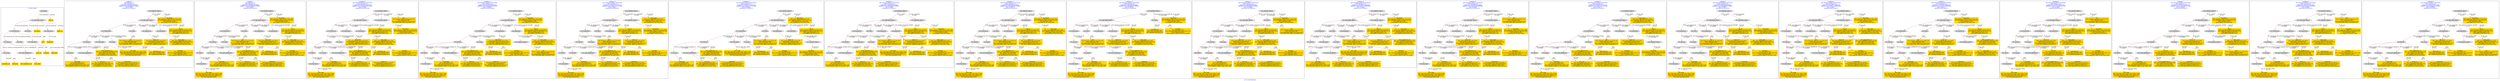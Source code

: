 digraph n0 {
fontcolor="blue"
remincross="true"
label="s12-s-19-artworks.json"
subgraph cluster_0 {
label="1-correct model"
n2[style="filled",color="white",fillcolor="lightgray",label="E12_Production1"];
n3[style="filled",color="white",fillcolor="lightgray",label="E21_Person1"];
n4[style="filled",color="white",fillcolor="lightgray",label="E55_Type1"];
n5[style="filled",color="white",fillcolor="lightgray",label="E52_Time-Span1"];
n6[style="filled",color="white",fillcolor="lightgray",label="E74_Group1"];
n7[style="filled",color="white",fillcolor="lightgray",label="E82_Actor_Appellation1"];
n8[shape="plaintext",style="filled",fillcolor="gold",label="artist_uri"];
n9[style="filled",color="white",fillcolor="lightgray",label="E22_Man-Made_Object1"];
n10[style="filled",color="white",fillcolor="lightgray",label="E35_Title1"];
n11[shape="plaintext",style="filled",fillcolor="gold",label="description"];
n12[style="filled",color="white",fillcolor="lightgray",label="E54_Dimension1"];
n13[shape="plaintext",style="filled",fillcolor="gold",label="object_uri"];
n14[shape="plaintext",style="filled",fillcolor="gold",label="title"];
n15[style="filled",color="white",fillcolor="lightgray",label="E38_Image1"];
n16[shape="plaintext",style="filled",fillcolor="gold",label="img_url"];
n17[shape="plaintext",style="filled",fillcolor="gold",label="date_made"];
n18[shape="plaintext",style="filled",fillcolor="gold",label="dimensions"];
n19[shape="plaintext",style="filled",fillcolor="gold",label="technique"];
n20[shape="plaintext",style="filled",fillcolor="gold",label="nationality_uri"];
n21[shape="plaintext",style="filled",fillcolor="gold",label="nationality"];
n22[shape="plaintext",style="filled",fillcolor="gold",label="artist_appellation_uri"];
n23[shape="plaintext",style="filled",fillcolor="gold",label="artist_name"];
}
subgraph cluster_1 {
label="candidate 0\nlink coherence:1.0\nnode coherence:1.0\nconfidence:0.4004260292006942\nmapping score:0.49458645417800917\ncost:21.9998\n-precision:0.55-recall:0.57"
n25[style="filled",color="white",fillcolor="lightgray",label="E12_Production1"];
n26[style="filled",color="white",fillcolor="lightgray",label="E21_Person1"];
n27[style="filled",color="white",fillcolor="lightgray",label="E52_Time-Span2"];
n28[style="filled",color="white",fillcolor="lightgray",label="E55_Type1"];
n29[style="filled",color="white",fillcolor="lightgray",label="E74_Group1"];
n30[style="filled",color="white",fillcolor="lightgray",label="E82_Actor_Appellation1"];
n31[style="filled",color="white",fillcolor="lightgray",label="E22_Man-Made_Object1"];
n32[style="filled",color="white",fillcolor="lightgray",label="E35_Title1"];
n33[style="filled",color="white",fillcolor="lightgray",label="E54_Dimension1"];
n34[style="filled",color="white",fillcolor="lightgray",label="E8_Acquisition1"];
n35[style="filled",color="white",fillcolor="lightgray",label="E33_Linguistic_Object1"];
n36[shape="plaintext",style="filled",fillcolor="gold",label="title\n[E33_Linguistic_Object,P3_has_note,0.32]\n[E35_Title,label,0.268]\n[E73_Information_Object,P3_has_note,0.23]\n[E22_Man-Made_Object,classLink,0.182]"];
n37[shape="plaintext",style="filled",fillcolor="gold",label="object_uri\n[E54_Dimension,P3_has_note,0.935]\n[E38_Image,classLink,0.035]\n[E33_Linguistic_Object,P3_has_note,0.017]\n[E82_Actor_Appellation,label,0.013]"];
n38[shape="plaintext",style="filled",fillcolor="gold",label="nationality\n[E74_Group,label,0.363]\n[E74_Group,classLink,0.227]\n[E73_Information_Object,P3_has_note,0.216]\n[E33_Linguistic_Object,P3_has_note,0.194]"];
n39[shape="plaintext",style="filled",fillcolor="gold",label="date_made\n[E52_Time-Span,P82_at_some_time_within,0.456]\n[E52_Time-Span,P82a_begin_of_the_begin,0.276]\n[E52_Time-Span,P82b_end_of_the_end,0.212]\n[E52_Time-Span,label,0.056]"];
n40[shape="plaintext",style="filled",fillcolor="gold",label="nationality_uri\n[E55_Type,classLink,0.346]\n[E74_Group,classLink,0.327]\n[E57_Material,classLink,0.327]"];
n41[shape="plaintext",style="filled",fillcolor="gold",label="artist_name\n[E82_Actor_Appellation,label,0.264]\n[E33_Linguistic_Object,P3_has_note,0.254]\n[E30_Right,P3_has_note,0.246]\n[E8_Acquisition,P3_has_note,0.236]"];
n42[shape="plaintext",style="filled",fillcolor="gold",label="description\n[E33_Linguistic_Object,P3_has_note,0.463]\n[E73_Information_Object,P3_has_note,0.42]\n[E35_Title,label,0.068]\n[E30_Right,P3_has_note,0.048]"];
n43[shape="plaintext",style="filled",fillcolor="gold",label="artist_uri\n[E21_Person,classLink,0.529]\n[E82_Actor_Appellation,classLink,0.423]\n[E30_Right,P3_has_note,0.024]\n[E8_Acquisition,P3_has_note,0.024]"];
n44[shape="plaintext",style="filled",fillcolor="gold",label="technique\n[E55_Type,label,0.561]\n[E29_Design_or_Procedure,P3_has_note,0.322]\n[E35_Title,label,0.069]\n[E33_Linguistic_Object,P3_has_note,0.049]"];
n45[shape="plaintext",style="filled",fillcolor="gold",label="dimensions\n[E54_Dimension,P3_has_note,0.919]\n[E33_Linguistic_Object,P3_has_note,0.034]\n[E82_Actor_Appellation,label,0.032]\n[E52_Time-Span,P82b_end_of_the_end,0.015]"];
n46[shape="plaintext",style="filled",fillcolor="gold",label="artist_appellation_uri\n[E82_Actor_Appellation,classLink,0.938]\n[E21_Person,classLink,0.056]\n[E30_Right,P3_has_note,0.003]\n[E8_Acquisition,P3_has_note,0.003]"];
n47[shape="plaintext",style="filled",fillcolor="gold",label="img_url\n[E22_Man-Made_Object,classLink,0.667]\n[E33_Linguistic_Object,P3_has_note,0.115]\n[E40_Legal_Body,label,0.112]\n[E30_Right,P3_has_note,0.107]"];
}
subgraph cluster_2 {
label="candidate 1\nlink coherence:1.0\nnode coherence:1.0\nconfidence:0.4004260292006942\nmapping score:0.49458645417800917\ncost:22.99977\n-precision:0.48-recall:0.52"
n49[style="filled",color="white",fillcolor="lightgray",label="E12_Production1"];
n50[style="filled",color="white",fillcolor="lightgray",label="E21_Person1"];
n51[style="filled",color="white",fillcolor="lightgray",label="E55_Type1"];
n52[style="filled",color="white",fillcolor="lightgray",label="E67_Birth1"];
n53[style="filled",color="white",fillcolor="lightgray",label="E74_Group1"];
n54[style="filled",color="white",fillcolor="lightgray",label="E82_Actor_Appellation1"];
n55[style="filled",color="white",fillcolor="lightgray",label="E22_Man-Made_Object1"];
n56[style="filled",color="white",fillcolor="lightgray",label="E35_Title1"];
n57[style="filled",color="white",fillcolor="lightgray",label="E54_Dimension1"];
n58[style="filled",color="white",fillcolor="lightgray",label="E8_Acquisition1"];
n59[style="filled",color="white",fillcolor="lightgray",label="E33_Linguistic_Object1"];
n60[style="filled",color="white",fillcolor="lightgray",label="E52_Time-Span1"];
n61[shape="plaintext",style="filled",fillcolor="gold",label="title\n[E33_Linguistic_Object,P3_has_note,0.32]\n[E35_Title,label,0.268]\n[E73_Information_Object,P3_has_note,0.23]\n[E22_Man-Made_Object,classLink,0.182]"];
n62[shape="plaintext",style="filled",fillcolor="gold",label="object_uri\n[E54_Dimension,P3_has_note,0.935]\n[E38_Image,classLink,0.035]\n[E33_Linguistic_Object,P3_has_note,0.017]\n[E82_Actor_Appellation,label,0.013]"];
n63[shape="plaintext",style="filled",fillcolor="gold",label="nationality\n[E74_Group,label,0.363]\n[E74_Group,classLink,0.227]\n[E73_Information_Object,P3_has_note,0.216]\n[E33_Linguistic_Object,P3_has_note,0.194]"];
n64[shape="plaintext",style="filled",fillcolor="gold",label="nationality_uri\n[E55_Type,classLink,0.346]\n[E74_Group,classLink,0.327]\n[E57_Material,classLink,0.327]"];
n65[shape="plaintext",style="filled",fillcolor="gold",label="artist_name\n[E82_Actor_Appellation,label,0.264]\n[E33_Linguistic_Object,P3_has_note,0.254]\n[E30_Right,P3_has_note,0.246]\n[E8_Acquisition,P3_has_note,0.236]"];
n66[shape="plaintext",style="filled",fillcolor="gold",label="description\n[E33_Linguistic_Object,P3_has_note,0.463]\n[E73_Information_Object,P3_has_note,0.42]\n[E35_Title,label,0.068]\n[E30_Right,P3_has_note,0.048]"];
n67[shape="plaintext",style="filled",fillcolor="gold",label="artist_uri\n[E21_Person,classLink,0.529]\n[E82_Actor_Appellation,classLink,0.423]\n[E30_Right,P3_has_note,0.024]\n[E8_Acquisition,P3_has_note,0.024]"];
n68[shape="plaintext",style="filled",fillcolor="gold",label="technique\n[E55_Type,label,0.561]\n[E29_Design_or_Procedure,P3_has_note,0.322]\n[E35_Title,label,0.069]\n[E33_Linguistic_Object,P3_has_note,0.049]"];
n69[shape="plaintext",style="filled",fillcolor="gold",label="date_made\n[E52_Time-Span,P82_at_some_time_within,0.456]\n[E52_Time-Span,P82a_begin_of_the_begin,0.276]\n[E52_Time-Span,P82b_end_of_the_end,0.212]\n[E52_Time-Span,label,0.056]"];
n70[shape="plaintext",style="filled",fillcolor="gold",label="dimensions\n[E54_Dimension,P3_has_note,0.919]\n[E33_Linguistic_Object,P3_has_note,0.034]\n[E82_Actor_Appellation,label,0.032]\n[E52_Time-Span,P82b_end_of_the_end,0.015]"];
n71[shape="plaintext",style="filled",fillcolor="gold",label="artist_appellation_uri\n[E82_Actor_Appellation,classLink,0.938]\n[E21_Person,classLink,0.056]\n[E30_Right,P3_has_note,0.003]\n[E8_Acquisition,P3_has_note,0.003]"];
n72[shape="plaintext",style="filled",fillcolor="gold",label="img_url\n[E22_Man-Made_Object,classLink,0.667]\n[E33_Linguistic_Object,P3_has_note,0.115]\n[E40_Legal_Body,label,0.112]\n[E30_Right,P3_has_note,0.107]"];
}
subgraph cluster_3 {
label="candidate 10\nlink coherence:0.9565217391304348\nnode coherence:1.0\nconfidence:0.40193976520903446\nmapping score:0.49509103284745587\ncost:121.9998\n-precision:0.43-recall:0.48"
n74[style="filled",color="white",fillcolor="lightgray",label="E12_Production1"];
n75[style="filled",color="white",fillcolor="lightgray",label="E21_Person1"];
n76[style="filled",color="white",fillcolor="lightgray",label="E55_Type1"];
n77[style="filled",color="white",fillcolor="lightgray",label="E67_Birth1"];
n78[style="filled",color="white",fillcolor="lightgray",label="E74_Group1"];
n79[style="filled",color="white",fillcolor="lightgray",label="E82_Actor_Appellation1"];
n80[style="filled",color="white",fillcolor="lightgray",label="E22_Man-Made_Object1"];
n81[style="filled",color="white",fillcolor="lightgray",label="E54_Dimension1"];
n82[style="filled",color="white",fillcolor="lightgray",label="E8_Acquisition1"];
n83[style="filled",color="white",fillcolor="lightgray",label="E33_Linguistic_Object2"];
n84[style="filled",color="white",fillcolor="lightgray",label="E52_Time-Span1"];
n85[style="filled",color="white",fillcolor="lightgray",label="E33_Linguistic_Object1"];
n86[shape="plaintext",style="filled",fillcolor="gold",label="title\n[E33_Linguistic_Object,P3_has_note,0.32]\n[E35_Title,label,0.268]\n[E73_Information_Object,P3_has_note,0.23]\n[E22_Man-Made_Object,classLink,0.182]"];
n87[shape="plaintext",style="filled",fillcolor="gold",label="dimensions\n[E54_Dimension,P3_has_note,0.919]\n[E33_Linguistic_Object,P3_has_note,0.034]\n[E82_Actor_Appellation,label,0.032]\n[E52_Time-Span,P82b_end_of_the_end,0.015]"];
n88[shape="plaintext",style="filled",fillcolor="gold",label="nationality\n[E74_Group,label,0.363]\n[E74_Group,classLink,0.227]\n[E73_Information_Object,P3_has_note,0.216]\n[E33_Linguistic_Object,P3_has_note,0.194]"];
n89[shape="plaintext",style="filled",fillcolor="gold",label="nationality_uri\n[E55_Type,classLink,0.346]\n[E74_Group,classLink,0.327]\n[E57_Material,classLink,0.327]"];
n90[shape="plaintext",style="filled",fillcolor="gold",label="artist_name\n[E82_Actor_Appellation,label,0.264]\n[E33_Linguistic_Object,P3_has_note,0.254]\n[E30_Right,P3_has_note,0.246]\n[E8_Acquisition,P3_has_note,0.236]"];
n91[shape="plaintext",style="filled",fillcolor="gold",label="description\n[E33_Linguistic_Object,P3_has_note,0.463]\n[E73_Information_Object,P3_has_note,0.42]\n[E35_Title,label,0.068]\n[E30_Right,P3_has_note,0.048]"];
n92[shape="plaintext",style="filled",fillcolor="gold",label="artist_uri\n[E21_Person,classLink,0.529]\n[E82_Actor_Appellation,classLink,0.423]\n[E30_Right,P3_has_note,0.024]\n[E8_Acquisition,P3_has_note,0.024]"];
n93[shape="plaintext",style="filled",fillcolor="gold",label="technique\n[E55_Type,label,0.561]\n[E29_Design_or_Procedure,P3_has_note,0.322]\n[E35_Title,label,0.069]\n[E33_Linguistic_Object,P3_has_note,0.049]"];
n94[shape="plaintext",style="filled",fillcolor="gold",label="date_made\n[E52_Time-Span,P82_at_some_time_within,0.456]\n[E52_Time-Span,P82a_begin_of_the_begin,0.276]\n[E52_Time-Span,P82b_end_of_the_end,0.212]\n[E52_Time-Span,label,0.056]"];
n95[shape="plaintext",style="filled",fillcolor="gold",label="object_uri\n[E54_Dimension,P3_has_note,0.935]\n[E38_Image,classLink,0.035]\n[E33_Linguistic_Object,P3_has_note,0.017]\n[E82_Actor_Appellation,label,0.013]"];
n96[shape="plaintext",style="filled",fillcolor="gold",label="artist_appellation_uri\n[E82_Actor_Appellation,classLink,0.938]\n[E21_Person,classLink,0.056]\n[E30_Right,P3_has_note,0.003]\n[E8_Acquisition,P3_has_note,0.003]"];
n97[shape="plaintext",style="filled",fillcolor="gold",label="img_url\n[E22_Man-Made_Object,classLink,0.667]\n[E33_Linguistic_Object,P3_has_note,0.115]\n[E40_Legal_Body,label,0.112]\n[E30_Right,P3_has_note,0.107]"];
}
subgraph cluster_4 {
label="candidate 11\nlink coherence:0.9565217391304348\nnode coherence:1.0\nconfidence:0.40193976520903446\nmapping score:0.49509103284745587\ncost:122.009802\n-precision:0.43-recall:0.48"
n99[style="filled",color="white",fillcolor="lightgray",label="E12_Production1"];
n100[style="filled",color="white",fillcolor="lightgray",label="E21_Person1"];
n101[style="filled",color="white",fillcolor="lightgray",label="E55_Type1"];
n102[style="filled",color="white",fillcolor="lightgray",label="E67_Birth1"];
n103[style="filled",color="white",fillcolor="lightgray",label="E74_Group1"];
n104[style="filled",color="white",fillcolor="lightgray",label="E82_Actor_Appellation1"];
n105[style="filled",color="white",fillcolor="lightgray",label="E22_Man-Made_Object1"];
n106[style="filled",color="white",fillcolor="lightgray",label="E54_Dimension1"];
n107[style="filled",color="white",fillcolor="lightgray",label="E8_Acquisition1"];
n108[style="filled",color="white",fillcolor="lightgray",label="E33_Linguistic_Object1"];
n109[style="filled",color="white",fillcolor="lightgray",label="E52_Time-Span1"];
n110[style="filled",color="white",fillcolor="lightgray",label="E33_Linguistic_Object2"];
n111[shape="plaintext",style="filled",fillcolor="gold",label="title\n[E33_Linguistic_Object,P3_has_note,0.32]\n[E35_Title,label,0.268]\n[E73_Information_Object,P3_has_note,0.23]\n[E22_Man-Made_Object,classLink,0.182]"];
n112[shape="plaintext",style="filled",fillcolor="gold",label="dimensions\n[E54_Dimension,P3_has_note,0.919]\n[E33_Linguistic_Object,P3_has_note,0.034]\n[E82_Actor_Appellation,label,0.032]\n[E52_Time-Span,P82b_end_of_the_end,0.015]"];
n113[shape="plaintext",style="filled",fillcolor="gold",label="nationality\n[E74_Group,label,0.363]\n[E74_Group,classLink,0.227]\n[E73_Information_Object,P3_has_note,0.216]\n[E33_Linguistic_Object,P3_has_note,0.194]"];
n114[shape="plaintext",style="filled",fillcolor="gold",label="nationality_uri\n[E55_Type,classLink,0.346]\n[E74_Group,classLink,0.327]\n[E57_Material,classLink,0.327]"];
n115[shape="plaintext",style="filled",fillcolor="gold",label="artist_name\n[E82_Actor_Appellation,label,0.264]\n[E33_Linguistic_Object,P3_has_note,0.254]\n[E30_Right,P3_has_note,0.246]\n[E8_Acquisition,P3_has_note,0.236]"];
n116[shape="plaintext",style="filled",fillcolor="gold",label="description\n[E33_Linguistic_Object,P3_has_note,0.463]\n[E73_Information_Object,P3_has_note,0.42]\n[E35_Title,label,0.068]\n[E30_Right,P3_has_note,0.048]"];
n117[shape="plaintext",style="filled",fillcolor="gold",label="artist_uri\n[E21_Person,classLink,0.529]\n[E82_Actor_Appellation,classLink,0.423]\n[E30_Right,P3_has_note,0.024]\n[E8_Acquisition,P3_has_note,0.024]"];
n118[shape="plaintext",style="filled",fillcolor="gold",label="technique\n[E55_Type,label,0.561]\n[E29_Design_or_Procedure,P3_has_note,0.322]\n[E35_Title,label,0.069]\n[E33_Linguistic_Object,P3_has_note,0.049]"];
n119[shape="plaintext",style="filled",fillcolor="gold",label="date_made\n[E52_Time-Span,P82_at_some_time_within,0.456]\n[E52_Time-Span,P82a_begin_of_the_begin,0.276]\n[E52_Time-Span,P82b_end_of_the_end,0.212]\n[E52_Time-Span,label,0.056]"];
n120[shape="plaintext",style="filled",fillcolor="gold",label="object_uri\n[E54_Dimension,P3_has_note,0.935]\n[E38_Image,classLink,0.035]\n[E33_Linguistic_Object,P3_has_note,0.017]\n[E82_Actor_Appellation,label,0.013]"];
n121[shape="plaintext",style="filled",fillcolor="gold",label="artist_appellation_uri\n[E82_Actor_Appellation,classLink,0.938]\n[E21_Person,classLink,0.056]\n[E30_Right,P3_has_note,0.003]\n[E8_Acquisition,P3_has_note,0.003]"];
n122[shape="plaintext",style="filled",fillcolor="gold",label="img_url\n[E22_Man-Made_Object,classLink,0.667]\n[E33_Linguistic_Object,P3_has_note,0.115]\n[E40_Legal_Body,label,0.112]\n[E30_Right,P3_has_note,0.107]"];
}
subgraph cluster_5 {
label="candidate 12\nlink coherence:0.9565217391304348\nnode coherence:1.0\nconfidence:0.40188031941023244\nmapping score:0.4950712175811886\ncost:121.99977\n-precision:0.48-recall:0.52"
n124[style="filled",color="white",fillcolor="lightgray",label="E12_Production1"];
n125[style="filled",color="white",fillcolor="lightgray",label="E21_Person1"];
n126[style="filled",color="white",fillcolor="lightgray",label="E55_Type1"];
n127[style="filled",color="white",fillcolor="lightgray",label="E67_Birth1"];
n128[style="filled",color="white",fillcolor="lightgray",label="E74_Group1"];
n129[style="filled",color="white",fillcolor="lightgray",label="E82_Actor_Appellation1"];
n130[style="filled",color="white",fillcolor="lightgray",label="E22_Man-Made_Object1"];
n131[style="filled",color="white",fillcolor="lightgray",label="E35_Title1"];
n132[style="filled",color="white",fillcolor="lightgray",label="E54_Dimension1"];
n133[style="filled",color="white",fillcolor="lightgray",label="E33_Linguistic_Object2"];
n134[style="filled",color="white",fillcolor="lightgray",label="E52_Time-Span1"];
n135[style="filled",color="white",fillcolor="lightgray",label="E33_Linguistic_Object1"];
n136[shape="plaintext",style="filled",fillcolor="gold",label="artist_name\n[E82_Actor_Appellation,label,0.264]\n[E33_Linguistic_Object,P3_has_note,0.254]\n[E30_Right,P3_has_note,0.246]\n[E8_Acquisition,P3_has_note,0.236]"];
n137[shape="plaintext",style="filled",fillcolor="gold",label="title\n[E33_Linguistic_Object,P3_has_note,0.32]\n[E35_Title,label,0.268]\n[E73_Information_Object,P3_has_note,0.23]\n[E22_Man-Made_Object,classLink,0.182]"];
n138[shape="plaintext",style="filled",fillcolor="gold",label="object_uri\n[E54_Dimension,P3_has_note,0.935]\n[E38_Image,classLink,0.035]\n[E33_Linguistic_Object,P3_has_note,0.017]\n[E82_Actor_Appellation,label,0.013]"];
n139[shape="plaintext",style="filled",fillcolor="gold",label="nationality\n[E74_Group,label,0.363]\n[E74_Group,classLink,0.227]\n[E73_Information_Object,P3_has_note,0.216]\n[E33_Linguistic_Object,P3_has_note,0.194]"];
n140[shape="plaintext",style="filled",fillcolor="gold",label="nationality_uri\n[E55_Type,classLink,0.346]\n[E74_Group,classLink,0.327]\n[E57_Material,classLink,0.327]"];
n141[shape="plaintext",style="filled",fillcolor="gold",label="description\n[E33_Linguistic_Object,P3_has_note,0.463]\n[E73_Information_Object,P3_has_note,0.42]\n[E35_Title,label,0.068]\n[E30_Right,P3_has_note,0.048]"];
n142[shape="plaintext",style="filled",fillcolor="gold",label="artist_uri\n[E21_Person,classLink,0.529]\n[E82_Actor_Appellation,classLink,0.423]\n[E30_Right,P3_has_note,0.024]\n[E8_Acquisition,P3_has_note,0.024]"];
n143[shape="plaintext",style="filled",fillcolor="gold",label="technique\n[E55_Type,label,0.561]\n[E29_Design_or_Procedure,P3_has_note,0.322]\n[E35_Title,label,0.069]\n[E33_Linguistic_Object,P3_has_note,0.049]"];
n144[shape="plaintext",style="filled",fillcolor="gold",label="date_made\n[E52_Time-Span,P82_at_some_time_within,0.456]\n[E52_Time-Span,P82a_begin_of_the_begin,0.276]\n[E52_Time-Span,P82b_end_of_the_end,0.212]\n[E52_Time-Span,label,0.056]"];
n145[shape="plaintext",style="filled",fillcolor="gold",label="dimensions\n[E54_Dimension,P3_has_note,0.919]\n[E33_Linguistic_Object,P3_has_note,0.034]\n[E82_Actor_Appellation,label,0.032]\n[E52_Time-Span,P82b_end_of_the_end,0.015]"];
n146[shape="plaintext",style="filled",fillcolor="gold",label="artist_appellation_uri\n[E82_Actor_Appellation,classLink,0.938]\n[E21_Person,classLink,0.056]\n[E30_Right,P3_has_note,0.003]\n[E8_Acquisition,P3_has_note,0.003]"];
n147[shape="plaintext",style="filled",fillcolor="gold",label="img_url\n[E22_Man-Made_Object,classLink,0.667]\n[E33_Linguistic_Object,P3_has_note,0.115]\n[E40_Legal_Body,label,0.112]\n[E30_Right,P3_has_note,0.107]"];
}
subgraph cluster_6 {
label="candidate 13\nlink coherence:0.9565217391304348\nnode coherence:1.0\nconfidence:0.40188031941023244\nmapping score:0.4950712175811886\ncost:122.009802\n-precision:0.52-recall:0.57"
n149[style="filled",color="white",fillcolor="lightgray",label="E12_Production1"];
n150[style="filled",color="white",fillcolor="lightgray",label="E21_Person1"];
n151[style="filled",color="white",fillcolor="lightgray",label="E52_Time-Span2"];
n152[style="filled",color="white",fillcolor="lightgray",label="E55_Type1"];
n153[style="filled",color="white",fillcolor="lightgray",label="E74_Group1"];
n154[style="filled",color="white",fillcolor="lightgray",label="E82_Actor_Appellation1"];
n155[style="filled",color="white",fillcolor="lightgray",label="E22_Man-Made_Object1"];
n156[style="filled",color="white",fillcolor="lightgray",label="E35_Title1"];
n157[style="filled",color="white",fillcolor="lightgray",label="E54_Dimension1"];
n158[style="filled",color="white",fillcolor="lightgray",label="E8_Acquisition1"];
n159[style="filled",color="white",fillcolor="lightgray",label="E33_Linguistic_Object2"];
n160[style="filled",color="white",fillcolor="lightgray",label="E33_Linguistic_Object1"];
n161[shape="plaintext",style="filled",fillcolor="gold",label="artist_name\n[E82_Actor_Appellation,label,0.264]\n[E33_Linguistic_Object,P3_has_note,0.254]\n[E30_Right,P3_has_note,0.246]\n[E8_Acquisition,P3_has_note,0.236]"];
n162[shape="plaintext",style="filled",fillcolor="gold",label="title\n[E33_Linguistic_Object,P3_has_note,0.32]\n[E35_Title,label,0.268]\n[E73_Information_Object,P3_has_note,0.23]\n[E22_Man-Made_Object,classLink,0.182]"];
n163[shape="plaintext",style="filled",fillcolor="gold",label="object_uri\n[E54_Dimension,P3_has_note,0.935]\n[E38_Image,classLink,0.035]\n[E33_Linguistic_Object,P3_has_note,0.017]\n[E82_Actor_Appellation,label,0.013]"];
n164[shape="plaintext",style="filled",fillcolor="gold",label="nationality\n[E74_Group,label,0.363]\n[E74_Group,classLink,0.227]\n[E73_Information_Object,P3_has_note,0.216]\n[E33_Linguistic_Object,P3_has_note,0.194]"];
n165[shape="plaintext",style="filled",fillcolor="gold",label="date_made\n[E52_Time-Span,P82_at_some_time_within,0.456]\n[E52_Time-Span,P82a_begin_of_the_begin,0.276]\n[E52_Time-Span,P82b_end_of_the_end,0.212]\n[E52_Time-Span,label,0.056]"];
n166[shape="plaintext",style="filled",fillcolor="gold",label="nationality_uri\n[E55_Type,classLink,0.346]\n[E74_Group,classLink,0.327]\n[E57_Material,classLink,0.327]"];
n167[shape="plaintext",style="filled",fillcolor="gold",label="description\n[E33_Linguistic_Object,P3_has_note,0.463]\n[E73_Information_Object,P3_has_note,0.42]\n[E35_Title,label,0.068]\n[E30_Right,P3_has_note,0.048]"];
n168[shape="plaintext",style="filled",fillcolor="gold",label="artist_uri\n[E21_Person,classLink,0.529]\n[E82_Actor_Appellation,classLink,0.423]\n[E30_Right,P3_has_note,0.024]\n[E8_Acquisition,P3_has_note,0.024]"];
n169[shape="plaintext",style="filled",fillcolor="gold",label="technique\n[E55_Type,label,0.561]\n[E29_Design_or_Procedure,P3_has_note,0.322]\n[E35_Title,label,0.069]\n[E33_Linguistic_Object,P3_has_note,0.049]"];
n170[shape="plaintext",style="filled",fillcolor="gold",label="dimensions\n[E54_Dimension,P3_has_note,0.919]\n[E33_Linguistic_Object,P3_has_note,0.034]\n[E82_Actor_Appellation,label,0.032]\n[E52_Time-Span,P82b_end_of_the_end,0.015]"];
n171[shape="plaintext",style="filled",fillcolor="gold",label="artist_appellation_uri\n[E82_Actor_Appellation,classLink,0.938]\n[E21_Person,classLink,0.056]\n[E30_Right,P3_has_note,0.003]\n[E8_Acquisition,P3_has_note,0.003]"];
n172[shape="plaintext",style="filled",fillcolor="gold",label="img_url\n[E22_Man-Made_Object,classLink,0.667]\n[E33_Linguistic_Object,P3_has_note,0.115]\n[E40_Legal_Body,label,0.112]\n[E30_Right,P3_has_note,0.107]"];
}
subgraph cluster_7 {
label="candidate 14\nlink coherence:0.9565217391304348\nnode coherence:1.0\nconfidence:0.4004260292006942\nmapping score:0.49458645417800917\ncost:121.9998\n-precision:0.52-recall:0.57"
n174[style="filled",color="white",fillcolor="lightgray",label="E12_Production1"];
n175[style="filled",color="white",fillcolor="lightgray",label="E21_Person1"];
n176[style="filled",color="white",fillcolor="lightgray",label="E52_Time-Span2"];
n177[style="filled",color="white",fillcolor="lightgray",label="E55_Type1"];
n178[style="filled",color="white",fillcolor="lightgray",label="E74_Group1"];
n179[style="filled",color="white",fillcolor="lightgray",label="E82_Actor_Appellation1"];
n180[style="filled",color="white",fillcolor="lightgray",label="E22_Man-Made_Object1"];
n181[style="filled",color="white",fillcolor="lightgray",label="E35_Title1"];
n182[style="filled",color="white",fillcolor="lightgray",label="E54_Dimension1"];
n183[style="filled",color="white",fillcolor="lightgray",label="E8_Acquisition1"];
n184[style="filled",color="white",fillcolor="lightgray",label="E33_Linguistic_Object2"];
n185[style="filled",color="white",fillcolor="lightgray",label="E33_Linguistic_Object1"];
n186[shape="plaintext",style="filled",fillcolor="gold",label="title\n[E33_Linguistic_Object,P3_has_note,0.32]\n[E35_Title,label,0.268]\n[E73_Information_Object,P3_has_note,0.23]\n[E22_Man-Made_Object,classLink,0.182]"];
n187[shape="plaintext",style="filled",fillcolor="gold",label="object_uri\n[E54_Dimension,P3_has_note,0.935]\n[E38_Image,classLink,0.035]\n[E33_Linguistic_Object,P3_has_note,0.017]\n[E82_Actor_Appellation,label,0.013]"];
n188[shape="plaintext",style="filled",fillcolor="gold",label="nationality\n[E74_Group,label,0.363]\n[E74_Group,classLink,0.227]\n[E73_Information_Object,P3_has_note,0.216]\n[E33_Linguistic_Object,P3_has_note,0.194]"];
n189[shape="plaintext",style="filled",fillcolor="gold",label="date_made\n[E52_Time-Span,P82_at_some_time_within,0.456]\n[E52_Time-Span,P82a_begin_of_the_begin,0.276]\n[E52_Time-Span,P82b_end_of_the_end,0.212]\n[E52_Time-Span,label,0.056]"];
n190[shape="plaintext",style="filled",fillcolor="gold",label="nationality_uri\n[E55_Type,classLink,0.346]\n[E74_Group,classLink,0.327]\n[E57_Material,classLink,0.327]"];
n191[shape="plaintext",style="filled",fillcolor="gold",label="artist_name\n[E82_Actor_Appellation,label,0.264]\n[E33_Linguistic_Object,P3_has_note,0.254]\n[E30_Right,P3_has_note,0.246]\n[E8_Acquisition,P3_has_note,0.236]"];
n192[shape="plaintext",style="filled",fillcolor="gold",label="description\n[E33_Linguistic_Object,P3_has_note,0.463]\n[E73_Information_Object,P3_has_note,0.42]\n[E35_Title,label,0.068]\n[E30_Right,P3_has_note,0.048]"];
n193[shape="plaintext",style="filled",fillcolor="gold",label="artist_uri\n[E21_Person,classLink,0.529]\n[E82_Actor_Appellation,classLink,0.423]\n[E30_Right,P3_has_note,0.024]\n[E8_Acquisition,P3_has_note,0.024]"];
n194[shape="plaintext",style="filled",fillcolor="gold",label="technique\n[E55_Type,label,0.561]\n[E29_Design_or_Procedure,P3_has_note,0.322]\n[E35_Title,label,0.069]\n[E33_Linguistic_Object,P3_has_note,0.049]"];
n195[shape="plaintext",style="filled",fillcolor="gold",label="dimensions\n[E54_Dimension,P3_has_note,0.919]\n[E33_Linguistic_Object,P3_has_note,0.034]\n[E82_Actor_Appellation,label,0.032]\n[E52_Time-Span,P82b_end_of_the_end,0.015]"];
n196[shape="plaintext",style="filled",fillcolor="gold",label="artist_appellation_uri\n[E82_Actor_Appellation,classLink,0.938]\n[E21_Person,classLink,0.056]\n[E30_Right,P3_has_note,0.003]\n[E8_Acquisition,P3_has_note,0.003]"];
n197[shape="plaintext",style="filled",fillcolor="gold",label="img_url\n[E22_Man-Made_Object,classLink,0.667]\n[E33_Linguistic_Object,P3_has_note,0.115]\n[E40_Legal_Body,label,0.112]\n[E30_Right,P3_has_note,0.107]"];
}
subgraph cluster_8 {
label="candidate 15\nlink coherence:0.9565217391304348\nnode coherence:1.0\nconfidence:0.4004260292006942\nmapping score:0.49458645417800917\ncost:122.009772\n-precision:0.48-recall:0.52"
n199[style="filled",color="white",fillcolor="lightgray",label="E12_Production1"];
n200[style="filled",color="white",fillcolor="lightgray",label="E21_Person1"];
n201[style="filled",color="white",fillcolor="lightgray",label="E55_Type1"];
n202[style="filled",color="white",fillcolor="lightgray",label="E67_Birth1"];
n203[style="filled",color="white",fillcolor="lightgray",label="E74_Group1"];
n204[style="filled",color="white",fillcolor="lightgray",label="E82_Actor_Appellation1"];
n205[style="filled",color="white",fillcolor="lightgray",label="E22_Man-Made_Object1"];
n206[style="filled",color="white",fillcolor="lightgray",label="E35_Title1"];
n207[style="filled",color="white",fillcolor="lightgray",label="E54_Dimension1"];
n208[style="filled",color="white",fillcolor="lightgray",label="E33_Linguistic_Object1"];
n209[style="filled",color="white",fillcolor="lightgray",label="E52_Time-Span1"];
n210[style="filled",color="white",fillcolor="lightgray",label="E8_Acquisition1"];
n211[shape="plaintext",style="filled",fillcolor="gold",label="title\n[E33_Linguistic_Object,P3_has_note,0.32]\n[E35_Title,label,0.268]\n[E73_Information_Object,P3_has_note,0.23]\n[E22_Man-Made_Object,classLink,0.182]"];
n212[shape="plaintext",style="filled",fillcolor="gold",label="object_uri\n[E54_Dimension,P3_has_note,0.935]\n[E38_Image,classLink,0.035]\n[E33_Linguistic_Object,P3_has_note,0.017]\n[E82_Actor_Appellation,label,0.013]"];
n213[shape="plaintext",style="filled",fillcolor="gold",label="nationality\n[E74_Group,label,0.363]\n[E74_Group,classLink,0.227]\n[E73_Information_Object,P3_has_note,0.216]\n[E33_Linguistic_Object,P3_has_note,0.194]"];
n214[shape="plaintext",style="filled",fillcolor="gold",label="nationality_uri\n[E55_Type,classLink,0.346]\n[E74_Group,classLink,0.327]\n[E57_Material,classLink,0.327]"];
n215[shape="plaintext",style="filled",fillcolor="gold",label="artist_name\n[E82_Actor_Appellation,label,0.264]\n[E33_Linguistic_Object,P3_has_note,0.254]\n[E30_Right,P3_has_note,0.246]\n[E8_Acquisition,P3_has_note,0.236]"];
n216[shape="plaintext",style="filled",fillcolor="gold",label="description\n[E33_Linguistic_Object,P3_has_note,0.463]\n[E73_Information_Object,P3_has_note,0.42]\n[E35_Title,label,0.068]\n[E30_Right,P3_has_note,0.048]"];
n217[shape="plaintext",style="filled",fillcolor="gold",label="artist_uri\n[E21_Person,classLink,0.529]\n[E82_Actor_Appellation,classLink,0.423]\n[E30_Right,P3_has_note,0.024]\n[E8_Acquisition,P3_has_note,0.024]"];
n218[shape="plaintext",style="filled",fillcolor="gold",label="technique\n[E55_Type,label,0.561]\n[E29_Design_or_Procedure,P3_has_note,0.322]\n[E35_Title,label,0.069]\n[E33_Linguistic_Object,P3_has_note,0.049]"];
n219[shape="plaintext",style="filled",fillcolor="gold",label="date_made\n[E52_Time-Span,P82_at_some_time_within,0.456]\n[E52_Time-Span,P82a_begin_of_the_begin,0.276]\n[E52_Time-Span,P82b_end_of_the_end,0.212]\n[E52_Time-Span,label,0.056]"];
n220[shape="plaintext",style="filled",fillcolor="gold",label="dimensions\n[E54_Dimension,P3_has_note,0.919]\n[E33_Linguistic_Object,P3_has_note,0.034]\n[E82_Actor_Appellation,label,0.032]\n[E52_Time-Span,P82b_end_of_the_end,0.015]"];
n221[shape="plaintext",style="filled",fillcolor="gold",label="artist_appellation_uri\n[E82_Actor_Appellation,classLink,0.938]\n[E21_Person,classLink,0.056]\n[E30_Right,P3_has_note,0.003]\n[E8_Acquisition,P3_has_note,0.003]"];
n222[shape="plaintext",style="filled",fillcolor="gold",label="img_url\n[E22_Man-Made_Object,classLink,0.667]\n[E33_Linguistic_Object,P3_has_note,0.115]\n[E40_Legal_Body,label,0.112]\n[E30_Right,P3_has_note,0.107]"];
}
subgraph cluster_9 {
label="candidate 16\nlink coherence:0.9565217391304348\nnode coherence:1.0\nconfidence:0.4004260292006942\nmapping score:0.49458645417800917\ncost:122.009792\n-precision:0.43-recall:0.48"
n224[style="filled",color="white",fillcolor="lightgray",label="E12_Production1"];
n225[style="filled",color="white",fillcolor="lightgray",label="E21_Person1"];
n226[style="filled",color="white",fillcolor="lightgray",label="E67_Birth1"];
n227[style="filled",color="white",fillcolor="lightgray",label="E74_Group1"];
n228[style="filled",color="white",fillcolor="lightgray",label="E82_Actor_Appellation1"];
n229[style="filled",color="white",fillcolor="lightgray",label="E22_Man-Made_Object1"];
n230[style="filled",color="white",fillcolor="lightgray",label="E35_Title1"];
n231[style="filled",color="white",fillcolor="lightgray",label="E54_Dimension1"];
n232[style="filled",color="white",fillcolor="lightgray",label="E8_Acquisition1"];
n233[style="filled",color="white",fillcolor="lightgray",label="E33_Linguistic_Object1"];
n234[style="filled",color="white",fillcolor="lightgray",label="E52_Time-Span1"];
n235[style="filled",color="white",fillcolor="lightgray",label="E55_Type1"];
n236[shape="plaintext",style="filled",fillcolor="gold",label="title\n[E33_Linguistic_Object,P3_has_note,0.32]\n[E35_Title,label,0.268]\n[E73_Information_Object,P3_has_note,0.23]\n[E22_Man-Made_Object,classLink,0.182]"];
n237[shape="plaintext",style="filled",fillcolor="gold",label="object_uri\n[E54_Dimension,P3_has_note,0.935]\n[E38_Image,classLink,0.035]\n[E33_Linguistic_Object,P3_has_note,0.017]\n[E82_Actor_Appellation,label,0.013]"];
n238[shape="plaintext",style="filled",fillcolor="gold",label="nationality\n[E74_Group,label,0.363]\n[E74_Group,classLink,0.227]\n[E73_Information_Object,P3_has_note,0.216]\n[E33_Linguistic_Object,P3_has_note,0.194]"];
n239[shape="plaintext",style="filled",fillcolor="gold",label="nationality_uri\n[E55_Type,classLink,0.346]\n[E74_Group,classLink,0.327]\n[E57_Material,classLink,0.327]"];
n240[shape="plaintext",style="filled",fillcolor="gold",label="artist_name\n[E82_Actor_Appellation,label,0.264]\n[E33_Linguistic_Object,P3_has_note,0.254]\n[E30_Right,P3_has_note,0.246]\n[E8_Acquisition,P3_has_note,0.236]"];
n241[shape="plaintext",style="filled",fillcolor="gold",label="description\n[E33_Linguistic_Object,P3_has_note,0.463]\n[E73_Information_Object,P3_has_note,0.42]\n[E35_Title,label,0.068]\n[E30_Right,P3_has_note,0.048]"];
n242[shape="plaintext",style="filled",fillcolor="gold",label="artist_uri\n[E21_Person,classLink,0.529]\n[E82_Actor_Appellation,classLink,0.423]\n[E30_Right,P3_has_note,0.024]\n[E8_Acquisition,P3_has_note,0.024]"];
n243[shape="plaintext",style="filled",fillcolor="gold",label="technique\n[E55_Type,label,0.561]\n[E29_Design_or_Procedure,P3_has_note,0.322]\n[E35_Title,label,0.069]\n[E33_Linguistic_Object,P3_has_note,0.049]"];
n244[shape="plaintext",style="filled",fillcolor="gold",label="date_made\n[E52_Time-Span,P82_at_some_time_within,0.456]\n[E52_Time-Span,P82a_begin_of_the_begin,0.276]\n[E52_Time-Span,P82b_end_of_the_end,0.212]\n[E52_Time-Span,label,0.056]"];
n245[shape="plaintext",style="filled",fillcolor="gold",label="dimensions\n[E54_Dimension,P3_has_note,0.919]\n[E33_Linguistic_Object,P3_has_note,0.034]\n[E82_Actor_Appellation,label,0.032]\n[E52_Time-Span,P82b_end_of_the_end,0.015]"];
n246[shape="plaintext",style="filled",fillcolor="gold",label="artist_appellation_uri\n[E82_Actor_Appellation,classLink,0.938]\n[E21_Person,classLink,0.056]\n[E30_Right,P3_has_note,0.003]\n[E8_Acquisition,P3_has_note,0.003]"];
n247[shape="plaintext",style="filled",fillcolor="gold",label="img_url\n[E22_Man-Made_Object,classLink,0.667]\n[E33_Linguistic_Object,P3_has_note,0.115]\n[E40_Legal_Body,label,0.112]\n[E30_Right,P3_has_note,0.107]"];
}
subgraph cluster_10 {
label="candidate 17\nlink coherence:0.9565217391304348\nnode coherence:1.0\nconfidence:0.4004260292006942\nmapping score:0.49458645417800917\ncost:122.009802\n-precision:0.43-recall:0.48"
n249[style="filled",color="white",fillcolor="lightgray",label="E12_Production1"];
n250[style="filled",color="white",fillcolor="lightgray",label="E21_Person1"];
n251[style="filled",color="white",fillcolor="lightgray",label="E55_Type1"];
n252[style="filled",color="white",fillcolor="lightgray",label="E69_Death1"];
n253[style="filled",color="white",fillcolor="lightgray",label="E74_Group1"];
n254[style="filled",color="white",fillcolor="lightgray",label="E82_Actor_Appellation1"];
n255[style="filled",color="white",fillcolor="lightgray",label="E22_Man-Made_Object1"];
n256[style="filled",color="white",fillcolor="lightgray",label="E54_Dimension1"];
n257[style="filled",color="white",fillcolor="lightgray",label="E8_Acquisition1"];
n258[style="filled",color="white",fillcolor="lightgray",label="E33_Linguistic_Object2"];
n259[style="filled",color="white",fillcolor="lightgray",label="E52_Time-Span3"];
n260[style="filled",color="white",fillcolor="lightgray",label="E35_Title1"];
n261[shape="plaintext",style="filled",fillcolor="gold",label="title\n[E33_Linguistic_Object,P3_has_note,0.32]\n[E35_Title,label,0.268]\n[E73_Information_Object,P3_has_note,0.23]\n[E22_Man-Made_Object,classLink,0.182]"];
n262[shape="plaintext",style="filled",fillcolor="gold",label="description\n[E33_Linguistic_Object,P3_has_note,0.463]\n[E73_Information_Object,P3_has_note,0.42]\n[E35_Title,label,0.068]\n[E30_Right,P3_has_note,0.048]"];
n263[shape="plaintext",style="filled",fillcolor="gold",label="date_made\n[E52_Time-Span,P82_at_some_time_within,0.456]\n[E52_Time-Span,P82a_begin_of_the_begin,0.276]\n[E52_Time-Span,P82b_end_of_the_end,0.212]\n[E52_Time-Span,label,0.056]"];
n264[shape="plaintext",style="filled",fillcolor="gold",label="object_uri\n[E54_Dimension,P3_has_note,0.935]\n[E38_Image,classLink,0.035]\n[E33_Linguistic_Object,P3_has_note,0.017]\n[E82_Actor_Appellation,label,0.013]"];
n265[shape="plaintext",style="filled",fillcolor="gold",label="nationality\n[E74_Group,label,0.363]\n[E74_Group,classLink,0.227]\n[E73_Information_Object,P3_has_note,0.216]\n[E33_Linguistic_Object,P3_has_note,0.194]"];
n266[shape="plaintext",style="filled",fillcolor="gold",label="nationality_uri\n[E55_Type,classLink,0.346]\n[E74_Group,classLink,0.327]\n[E57_Material,classLink,0.327]"];
n267[shape="plaintext",style="filled",fillcolor="gold",label="artist_name\n[E82_Actor_Appellation,label,0.264]\n[E33_Linguistic_Object,P3_has_note,0.254]\n[E30_Right,P3_has_note,0.246]\n[E8_Acquisition,P3_has_note,0.236]"];
n268[shape="plaintext",style="filled",fillcolor="gold",label="artist_uri\n[E21_Person,classLink,0.529]\n[E82_Actor_Appellation,classLink,0.423]\n[E30_Right,P3_has_note,0.024]\n[E8_Acquisition,P3_has_note,0.024]"];
n269[shape="plaintext",style="filled",fillcolor="gold",label="technique\n[E55_Type,label,0.561]\n[E29_Design_or_Procedure,P3_has_note,0.322]\n[E35_Title,label,0.069]\n[E33_Linguistic_Object,P3_has_note,0.049]"];
n270[shape="plaintext",style="filled",fillcolor="gold",label="dimensions\n[E54_Dimension,P3_has_note,0.919]\n[E33_Linguistic_Object,P3_has_note,0.034]\n[E82_Actor_Appellation,label,0.032]\n[E52_Time-Span,P82b_end_of_the_end,0.015]"];
n271[shape="plaintext",style="filled",fillcolor="gold",label="artist_appellation_uri\n[E82_Actor_Appellation,classLink,0.938]\n[E21_Person,classLink,0.056]\n[E30_Right,P3_has_note,0.003]\n[E8_Acquisition,P3_has_note,0.003]"];
n272[shape="plaintext",style="filled",fillcolor="gold",label="img_url\n[E22_Man-Made_Object,classLink,0.667]\n[E33_Linguistic_Object,P3_has_note,0.115]\n[E40_Legal_Body,label,0.112]\n[E30_Right,P3_has_note,0.107]"];
}
subgraph cluster_11 {
label="candidate 18\nlink coherence:0.9565217391304348\nnode coherence:1.0\nconfidence:0.39740005718865196\nmapping score:0.4935777968406618\ncost:121.9998\n-precision:0.52-recall:0.57"
n274[style="filled",color="white",fillcolor="lightgray",label="E12_Production1"];
n275[style="filled",color="white",fillcolor="lightgray",label="E21_Person1"];
n276[style="filled",color="white",fillcolor="lightgray",label="E52_Time-Span2"];
n277[style="filled",color="white",fillcolor="lightgray",label="E55_Type1"];
n278[style="filled",color="white",fillcolor="lightgray",label="E74_Group1"];
n279[style="filled",color="white",fillcolor="lightgray",label="E82_Actor_Appellation1"];
n280[style="filled",color="white",fillcolor="lightgray",label="E22_Man-Made_Object1"];
n281[style="filled",color="white",fillcolor="lightgray",label="E35_Title1"];
n282[style="filled",color="white",fillcolor="lightgray",label="E54_Dimension1"];
n283[style="filled",color="white",fillcolor="lightgray",label="E8_Acquisition1"];
n284[style="filled",color="white",fillcolor="lightgray",label="E33_Linguistic_Object1"];
n285[style="filled",color="white",fillcolor="lightgray",label="E33_Linguistic_Object2"];
n286[shape="plaintext",style="filled",fillcolor="gold",label="artist_name\n[E82_Actor_Appellation,label,0.264]\n[E33_Linguistic_Object,P3_has_note,0.254]\n[E30_Right,P3_has_note,0.246]\n[E8_Acquisition,P3_has_note,0.236]"];
n287[shape="plaintext",style="filled",fillcolor="gold",label="title\n[E33_Linguistic_Object,P3_has_note,0.32]\n[E35_Title,label,0.268]\n[E73_Information_Object,P3_has_note,0.23]\n[E22_Man-Made_Object,classLink,0.182]"];
n288[shape="plaintext",style="filled",fillcolor="gold",label="object_uri\n[E54_Dimension,P3_has_note,0.935]\n[E38_Image,classLink,0.035]\n[E33_Linguistic_Object,P3_has_note,0.017]\n[E82_Actor_Appellation,label,0.013]"];
n289[shape="plaintext",style="filled",fillcolor="gold",label="nationality\n[E74_Group,label,0.363]\n[E74_Group,classLink,0.227]\n[E73_Information_Object,P3_has_note,0.216]\n[E33_Linguistic_Object,P3_has_note,0.194]"];
n290[shape="plaintext",style="filled",fillcolor="gold",label="date_made\n[E52_Time-Span,P82_at_some_time_within,0.456]\n[E52_Time-Span,P82a_begin_of_the_begin,0.276]\n[E52_Time-Span,P82b_end_of_the_end,0.212]\n[E52_Time-Span,label,0.056]"];
n291[shape="plaintext",style="filled",fillcolor="gold",label="nationality_uri\n[E55_Type,classLink,0.346]\n[E74_Group,classLink,0.327]\n[E57_Material,classLink,0.327]"];
n292[shape="plaintext",style="filled",fillcolor="gold",label="artist_appellation_uri\n[E82_Actor_Appellation,classLink,0.938]\n[E21_Person,classLink,0.056]\n[E30_Right,P3_has_note,0.003]\n[E8_Acquisition,P3_has_note,0.003]"];
n293[shape="plaintext",style="filled",fillcolor="gold",label="description\n[E33_Linguistic_Object,P3_has_note,0.463]\n[E73_Information_Object,P3_has_note,0.42]\n[E35_Title,label,0.068]\n[E30_Right,P3_has_note,0.048]"];
n294[shape="plaintext",style="filled",fillcolor="gold",label="artist_uri\n[E21_Person,classLink,0.529]\n[E82_Actor_Appellation,classLink,0.423]\n[E30_Right,P3_has_note,0.024]\n[E8_Acquisition,P3_has_note,0.024]"];
n295[shape="plaintext",style="filled",fillcolor="gold",label="technique\n[E55_Type,label,0.561]\n[E29_Design_or_Procedure,P3_has_note,0.322]\n[E35_Title,label,0.069]\n[E33_Linguistic_Object,P3_has_note,0.049]"];
n296[shape="plaintext",style="filled",fillcolor="gold",label="dimensions\n[E54_Dimension,P3_has_note,0.919]\n[E33_Linguistic_Object,P3_has_note,0.034]\n[E82_Actor_Appellation,label,0.032]\n[E52_Time-Span,P82b_end_of_the_end,0.015]"];
n297[shape="plaintext",style="filled",fillcolor="gold",label="img_url\n[E22_Man-Made_Object,classLink,0.667]\n[E33_Linguistic_Object,P3_has_note,0.115]\n[E40_Legal_Body,label,0.112]\n[E30_Right,P3_has_note,0.107]"];
}
subgraph cluster_12 {
label="candidate 19\nlink coherence:0.9565217391304348\nnode coherence:1.0\nconfidence:0.39343888420598666\nmapping score:0.49225740584643995\ncost:121.9998\n-precision:0.35-recall:0.38"
n299[style="filled",color="white",fillcolor="lightgray",label="E12_Production1"];
n300[style="filled",color="white",fillcolor="lightgray",label="E21_Person1"];
n301[style="filled",color="white",fillcolor="lightgray",label="E55_Type1"];
n302[style="filled",color="white",fillcolor="lightgray",label="E67_Birth1"];
n303[style="filled",color="white",fillcolor="lightgray",label="E74_Group1"];
n304[style="filled",color="white",fillcolor="lightgray",label="E82_Actor_Appellation1"];
n305[style="filled",color="white",fillcolor="lightgray",label="E22_Man-Made_Object1"];
n306[style="filled",color="white",fillcolor="lightgray",label="E54_Dimension1"];
n307[style="filled",color="white",fillcolor="lightgray",label="E8_Acquisition1"];
n308[style="filled",color="white",fillcolor="lightgray",label="E33_Linguistic_Object2"];
n309[style="filled",color="white",fillcolor="lightgray",label="E52_Time-Span1"];
n310[style="filled",color="white",fillcolor="lightgray",label="E33_Linguistic_Object1"];
n311[shape="plaintext",style="filled",fillcolor="gold",label="title\n[E33_Linguistic_Object,P3_has_note,0.32]\n[E35_Title,label,0.268]\n[E73_Information_Object,P3_has_note,0.23]\n[E22_Man-Made_Object,classLink,0.182]"];
n312[shape="plaintext",style="filled",fillcolor="gold",label="object_uri\n[E54_Dimension,P3_has_note,0.935]\n[E38_Image,classLink,0.035]\n[E33_Linguistic_Object,P3_has_note,0.017]\n[E82_Actor_Appellation,label,0.013]"];
n313[shape="plaintext",style="filled",fillcolor="gold",label="nationality_uri\n[E55_Type,classLink,0.346]\n[E74_Group,classLink,0.327]\n[E57_Material,classLink,0.327]"];
n314[shape="plaintext",style="filled",fillcolor="gold",label="artist_name\n[E82_Actor_Appellation,label,0.264]\n[E33_Linguistic_Object,P3_has_note,0.254]\n[E30_Right,P3_has_note,0.246]\n[E8_Acquisition,P3_has_note,0.236]"];
n315[shape="plaintext",style="filled",fillcolor="gold",label="nationality\n[E74_Group,label,0.363]\n[E74_Group,classLink,0.227]\n[E73_Information_Object,P3_has_note,0.216]\n[E33_Linguistic_Object,P3_has_note,0.194]"];
n316[shape="plaintext",style="filled",fillcolor="gold",label="description\n[E33_Linguistic_Object,P3_has_note,0.463]\n[E73_Information_Object,P3_has_note,0.42]\n[E35_Title,label,0.068]\n[E30_Right,P3_has_note,0.048]"];
n317[shape="plaintext",style="filled",fillcolor="gold",label="artist_uri\n[E21_Person,classLink,0.529]\n[E82_Actor_Appellation,classLink,0.423]\n[E30_Right,P3_has_note,0.024]\n[E8_Acquisition,P3_has_note,0.024]"];
n318[shape="plaintext",style="filled",fillcolor="gold",label="technique\n[E55_Type,label,0.561]\n[E29_Design_or_Procedure,P3_has_note,0.322]\n[E35_Title,label,0.069]\n[E33_Linguistic_Object,P3_has_note,0.049]"];
n319[shape="plaintext",style="filled",fillcolor="gold",label="date_made\n[E52_Time-Span,P82_at_some_time_within,0.456]\n[E52_Time-Span,P82a_begin_of_the_begin,0.276]\n[E52_Time-Span,P82b_end_of_the_end,0.212]\n[E52_Time-Span,label,0.056]"];
n320[shape="plaintext",style="filled",fillcolor="gold",label="dimensions\n[E54_Dimension,P3_has_note,0.919]\n[E33_Linguistic_Object,P3_has_note,0.034]\n[E82_Actor_Appellation,label,0.032]\n[E52_Time-Span,P82b_end_of_the_end,0.015]"];
n321[shape="plaintext",style="filled",fillcolor="gold",label="artist_appellation_uri\n[E82_Actor_Appellation,classLink,0.938]\n[E21_Person,classLink,0.056]\n[E30_Right,P3_has_note,0.003]\n[E8_Acquisition,P3_has_note,0.003]"];
n322[shape="plaintext",style="filled",fillcolor="gold",label="img_url\n[E22_Man-Made_Object,classLink,0.667]\n[E33_Linguistic_Object,P3_has_note,0.115]\n[E40_Legal_Body,label,0.112]\n[E30_Right,P3_has_note,0.107]"];
}
subgraph cluster_13 {
label="candidate 2\nlink coherence:0.9583333333333334\nnode coherence:1.0\nconfidence:0.40188031941023244\nmapping score:0.4950712175811886\ncost:123.009772\n-precision:0.46-recall:0.52"
n324[style="filled",color="white",fillcolor="lightgray",label="E12_Production1"];
n325[style="filled",color="white",fillcolor="lightgray",label="E21_Person1"];
n326[style="filled",color="white",fillcolor="lightgray",label="E55_Type1"];
n327[style="filled",color="white",fillcolor="lightgray",label="E67_Birth1"];
n328[style="filled",color="white",fillcolor="lightgray",label="E74_Group1"];
n329[style="filled",color="white",fillcolor="lightgray",label="E82_Actor_Appellation1"];
n330[style="filled",color="white",fillcolor="lightgray",label="E22_Man-Made_Object1"];
n331[style="filled",color="white",fillcolor="lightgray",label="E35_Title1"];
n332[style="filled",color="white",fillcolor="lightgray",label="E54_Dimension1"];
n333[style="filled",color="white",fillcolor="lightgray",label="E8_Acquisition1"];
n334[style="filled",color="white",fillcolor="lightgray",label="E33_Linguistic_Object2"];
n335[style="filled",color="white",fillcolor="lightgray",label="E52_Time-Span1"];
n336[style="filled",color="white",fillcolor="lightgray",label="E33_Linguistic_Object1"];
n337[shape="plaintext",style="filled",fillcolor="gold",label="artist_name\n[E82_Actor_Appellation,label,0.264]\n[E33_Linguistic_Object,P3_has_note,0.254]\n[E30_Right,P3_has_note,0.246]\n[E8_Acquisition,P3_has_note,0.236]"];
n338[shape="plaintext",style="filled",fillcolor="gold",label="title\n[E33_Linguistic_Object,P3_has_note,0.32]\n[E35_Title,label,0.268]\n[E73_Information_Object,P3_has_note,0.23]\n[E22_Man-Made_Object,classLink,0.182]"];
n339[shape="plaintext",style="filled",fillcolor="gold",label="object_uri\n[E54_Dimension,P3_has_note,0.935]\n[E38_Image,classLink,0.035]\n[E33_Linguistic_Object,P3_has_note,0.017]\n[E82_Actor_Appellation,label,0.013]"];
n340[shape="plaintext",style="filled",fillcolor="gold",label="nationality\n[E74_Group,label,0.363]\n[E74_Group,classLink,0.227]\n[E73_Information_Object,P3_has_note,0.216]\n[E33_Linguistic_Object,P3_has_note,0.194]"];
n341[shape="plaintext",style="filled",fillcolor="gold",label="nationality_uri\n[E55_Type,classLink,0.346]\n[E74_Group,classLink,0.327]\n[E57_Material,classLink,0.327]"];
n342[shape="plaintext",style="filled",fillcolor="gold",label="description\n[E33_Linguistic_Object,P3_has_note,0.463]\n[E73_Information_Object,P3_has_note,0.42]\n[E35_Title,label,0.068]\n[E30_Right,P3_has_note,0.048]"];
n343[shape="plaintext",style="filled",fillcolor="gold",label="artist_uri\n[E21_Person,classLink,0.529]\n[E82_Actor_Appellation,classLink,0.423]\n[E30_Right,P3_has_note,0.024]\n[E8_Acquisition,P3_has_note,0.024]"];
n344[shape="plaintext",style="filled",fillcolor="gold",label="technique\n[E55_Type,label,0.561]\n[E29_Design_or_Procedure,P3_has_note,0.322]\n[E35_Title,label,0.069]\n[E33_Linguistic_Object,P3_has_note,0.049]"];
n345[shape="plaintext",style="filled",fillcolor="gold",label="date_made\n[E52_Time-Span,P82_at_some_time_within,0.456]\n[E52_Time-Span,P82a_begin_of_the_begin,0.276]\n[E52_Time-Span,P82b_end_of_the_end,0.212]\n[E52_Time-Span,label,0.056]"];
n346[shape="plaintext",style="filled",fillcolor="gold",label="dimensions\n[E54_Dimension,P3_has_note,0.919]\n[E33_Linguistic_Object,P3_has_note,0.034]\n[E82_Actor_Appellation,label,0.032]\n[E52_Time-Span,P82b_end_of_the_end,0.015]"];
n347[shape="plaintext",style="filled",fillcolor="gold",label="artist_appellation_uri\n[E82_Actor_Appellation,classLink,0.938]\n[E21_Person,classLink,0.056]\n[E30_Right,P3_has_note,0.003]\n[E8_Acquisition,P3_has_note,0.003]"];
n348[shape="plaintext",style="filled",fillcolor="gold",label="img_url\n[E22_Man-Made_Object,classLink,0.667]\n[E33_Linguistic_Object,P3_has_note,0.115]\n[E40_Legal_Body,label,0.112]\n[E30_Right,P3_has_note,0.107]"];
}
subgraph cluster_14 {
label="candidate 3\nlink coherence:0.9583333333333334\nnode coherence:1.0\nconfidence:0.4004260292006942\nmapping score:0.49458645417800917\ncost:122.99977\n-precision:0.46-recall:0.52"
n350[style="filled",color="white",fillcolor="lightgray",label="E12_Production1"];
n351[style="filled",color="white",fillcolor="lightgray",label="E21_Person1"];
n352[style="filled",color="white",fillcolor="lightgray",label="E55_Type1"];
n353[style="filled",color="white",fillcolor="lightgray",label="E67_Birth1"];
n354[style="filled",color="white",fillcolor="lightgray",label="E74_Group1"];
n355[style="filled",color="white",fillcolor="lightgray",label="E82_Actor_Appellation1"];
n356[style="filled",color="white",fillcolor="lightgray",label="E22_Man-Made_Object1"];
n357[style="filled",color="white",fillcolor="lightgray",label="E35_Title1"];
n358[style="filled",color="white",fillcolor="lightgray",label="E54_Dimension1"];
n359[style="filled",color="white",fillcolor="lightgray",label="E8_Acquisition1"];
n360[style="filled",color="white",fillcolor="lightgray",label="E33_Linguistic_Object2"];
n361[style="filled",color="white",fillcolor="lightgray",label="E52_Time-Span1"];
n362[style="filled",color="white",fillcolor="lightgray",label="E33_Linguistic_Object1"];
n363[shape="plaintext",style="filled",fillcolor="gold",label="title\n[E33_Linguistic_Object,P3_has_note,0.32]\n[E35_Title,label,0.268]\n[E73_Information_Object,P3_has_note,0.23]\n[E22_Man-Made_Object,classLink,0.182]"];
n364[shape="plaintext",style="filled",fillcolor="gold",label="object_uri\n[E54_Dimension,P3_has_note,0.935]\n[E38_Image,classLink,0.035]\n[E33_Linguistic_Object,P3_has_note,0.017]\n[E82_Actor_Appellation,label,0.013]"];
n365[shape="plaintext",style="filled",fillcolor="gold",label="nationality\n[E74_Group,label,0.363]\n[E74_Group,classLink,0.227]\n[E73_Information_Object,P3_has_note,0.216]\n[E33_Linguistic_Object,P3_has_note,0.194]"];
n366[shape="plaintext",style="filled",fillcolor="gold",label="nationality_uri\n[E55_Type,classLink,0.346]\n[E74_Group,classLink,0.327]\n[E57_Material,classLink,0.327]"];
n367[shape="plaintext",style="filled",fillcolor="gold",label="artist_name\n[E82_Actor_Appellation,label,0.264]\n[E33_Linguistic_Object,P3_has_note,0.254]\n[E30_Right,P3_has_note,0.246]\n[E8_Acquisition,P3_has_note,0.236]"];
n368[shape="plaintext",style="filled",fillcolor="gold",label="description\n[E33_Linguistic_Object,P3_has_note,0.463]\n[E73_Information_Object,P3_has_note,0.42]\n[E35_Title,label,0.068]\n[E30_Right,P3_has_note,0.048]"];
n369[shape="plaintext",style="filled",fillcolor="gold",label="artist_uri\n[E21_Person,classLink,0.529]\n[E82_Actor_Appellation,classLink,0.423]\n[E30_Right,P3_has_note,0.024]\n[E8_Acquisition,P3_has_note,0.024]"];
n370[shape="plaintext",style="filled",fillcolor="gold",label="technique\n[E55_Type,label,0.561]\n[E29_Design_or_Procedure,P3_has_note,0.322]\n[E35_Title,label,0.069]\n[E33_Linguistic_Object,P3_has_note,0.049]"];
n371[shape="plaintext",style="filled",fillcolor="gold",label="date_made\n[E52_Time-Span,P82_at_some_time_within,0.456]\n[E52_Time-Span,P82a_begin_of_the_begin,0.276]\n[E52_Time-Span,P82b_end_of_the_end,0.212]\n[E52_Time-Span,label,0.056]"];
n372[shape="plaintext",style="filled",fillcolor="gold",label="dimensions\n[E54_Dimension,P3_has_note,0.919]\n[E33_Linguistic_Object,P3_has_note,0.034]\n[E82_Actor_Appellation,label,0.032]\n[E52_Time-Span,P82b_end_of_the_end,0.015]"];
n373[shape="plaintext",style="filled",fillcolor="gold",label="artist_appellation_uri\n[E82_Actor_Appellation,classLink,0.938]\n[E21_Person,classLink,0.056]\n[E30_Right,P3_has_note,0.003]\n[E8_Acquisition,P3_has_note,0.003]"];
n374[shape="plaintext",style="filled",fillcolor="gold",label="img_url\n[E22_Man-Made_Object,classLink,0.667]\n[E33_Linguistic_Object,P3_has_note,0.115]\n[E40_Legal_Body,label,0.112]\n[E30_Right,P3_has_note,0.107]"];
}
subgraph cluster_15 {
label="candidate 4\nlink coherence:0.9583333333333334\nnode coherence:1.0\nconfidence:0.39740005718865196\nmapping score:0.4935777968406618\ncost:122.99977\n-precision:0.46-recall:0.52"
n376[style="filled",color="white",fillcolor="lightgray",label="E12_Production1"];
n377[style="filled",color="white",fillcolor="lightgray",label="E21_Person1"];
n378[style="filled",color="white",fillcolor="lightgray",label="E55_Type1"];
n379[style="filled",color="white",fillcolor="lightgray",label="E67_Birth1"];
n380[style="filled",color="white",fillcolor="lightgray",label="E74_Group1"];
n381[style="filled",color="white",fillcolor="lightgray",label="E82_Actor_Appellation1"];
n382[style="filled",color="white",fillcolor="lightgray",label="E22_Man-Made_Object1"];
n383[style="filled",color="white",fillcolor="lightgray",label="E35_Title1"];
n384[style="filled",color="white",fillcolor="lightgray",label="E54_Dimension1"];
n385[style="filled",color="white",fillcolor="lightgray",label="E8_Acquisition1"];
n386[style="filled",color="white",fillcolor="lightgray",label="E33_Linguistic_Object1"];
n387[style="filled",color="white",fillcolor="lightgray",label="E52_Time-Span1"];
n388[style="filled",color="white",fillcolor="lightgray",label="E33_Linguistic_Object2"];
n389[shape="plaintext",style="filled",fillcolor="gold",label="artist_name\n[E82_Actor_Appellation,label,0.264]\n[E33_Linguistic_Object,P3_has_note,0.254]\n[E30_Right,P3_has_note,0.246]\n[E8_Acquisition,P3_has_note,0.236]"];
n390[shape="plaintext",style="filled",fillcolor="gold",label="title\n[E33_Linguistic_Object,P3_has_note,0.32]\n[E35_Title,label,0.268]\n[E73_Information_Object,P3_has_note,0.23]\n[E22_Man-Made_Object,classLink,0.182]"];
n391[shape="plaintext",style="filled",fillcolor="gold",label="object_uri\n[E54_Dimension,P3_has_note,0.935]\n[E38_Image,classLink,0.035]\n[E33_Linguistic_Object,P3_has_note,0.017]\n[E82_Actor_Appellation,label,0.013]"];
n392[shape="plaintext",style="filled",fillcolor="gold",label="nationality\n[E74_Group,label,0.363]\n[E74_Group,classLink,0.227]\n[E73_Information_Object,P3_has_note,0.216]\n[E33_Linguistic_Object,P3_has_note,0.194]"];
n393[shape="plaintext",style="filled",fillcolor="gold",label="nationality_uri\n[E55_Type,classLink,0.346]\n[E74_Group,classLink,0.327]\n[E57_Material,classLink,0.327]"];
n394[shape="plaintext",style="filled",fillcolor="gold",label="artist_appellation_uri\n[E82_Actor_Appellation,classLink,0.938]\n[E21_Person,classLink,0.056]\n[E30_Right,P3_has_note,0.003]\n[E8_Acquisition,P3_has_note,0.003]"];
n395[shape="plaintext",style="filled",fillcolor="gold",label="description\n[E33_Linguistic_Object,P3_has_note,0.463]\n[E73_Information_Object,P3_has_note,0.42]\n[E35_Title,label,0.068]\n[E30_Right,P3_has_note,0.048]"];
n396[shape="plaintext",style="filled",fillcolor="gold",label="artist_uri\n[E21_Person,classLink,0.529]\n[E82_Actor_Appellation,classLink,0.423]\n[E30_Right,P3_has_note,0.024]\n[E8_Acquisition,P3_has_note,0.024]"];
n397[shape="plaintext",style="filled",fillcolor="gold",label="technique\n[E55_Type,label,0.561]\n[E29_Design_or_Procedure,P3_has_note,0.322]\n[E35_Title,label,0.069]\n[E33_Linguistic_Object,P3_has_note,0.049]"];
n398[shape="plaintext",style="filled",fillcolor="gold",label="date_made\n[E52_Time-Span,P82_at_some_time_within,0.456]\n[E52_Time-Span,P82a_begin_of_the_begin,0.276]\n[E52_Time-Span,P82b_end_of_the_end,0.212]\n[E52_Time-Span,label,0.056]"];
n399[shape="plaintext",style="filled",fillcolor="gold",label="dimensions\n[E54_Dimension,P3_has_note,0.919]\n[E33_Linguistic_Object,P3_has_note,0.034]\n[E82_Actor_Appellation,label,0.032]\n[E52_Time-Span,P82b_end_of_the_end,0.015]"];
n400[shape="plaintext",style="filled",fillcolor="gold",label="img_url\n[E22_Man-Made_Object,classLink,0.667]\n[E33_Linguistic_Object,P3_has_note,0.115]\n[E40_Legal_Body,label,0.112]\n[E30_Right,P3_has_note,0.107]"];
}
subgraph cluster_16 {
label="candidate 5\nlink coherence:0.9583333333333334\nnode coherence:1.0\nconfidence:0.39740005718865196\nmapping score:0.4935777968406618\ncost:123.009772\n-precision:0.46-recall:0.52"
n402[style="filled",color="white",fillcolor="lightgray",label="E12_Production1"];
n403[style="filled",color="white",fillcolor="lightgray",label="E21_Person1"];
n404[style="filled",color="white",fillcolor="lightgray",label="E55_Type1"];
n405[style="filled",color="white",fillcolor="lightgray",label="E69_Death1"];
n406[style="filled",color="white",fillcolor="lightgray",label="E74_Group1"];
n407[style="filled",color="white",fillcolor="lightgray",label="E82_Actor_Appellation1"];
n408[style="filled",color="white",fillcolor="lightgray",label="E22_Man-Made_Object1"];
n409[style="filled",color="white",fillcolor="lightgray",label="E35_Title1"];
n410[style="filled",color="white",fillcolor="lightgray",label="E54_Dimension1"];
n411[style="filled",color="white",fillcolor="lightgray",label="E8_Acquisition1"];
n412[style="filled",color="white",fillcolor="lightgray",label="E33_Linguistic_Object1"];
n413[style="filled",color="white",fillcolor="lightgray",label="E52_Time-Span3"];
n414[style="filled",color="white",fillcolor="lightgray",label="E33_Linguistic_Object2"];
n415[shape="plaintext",style="filled",fillcolor="gold",label="artist_name\n[E82_Actor_Appellation,label,0.264]\n[E33_Linguistic_Object,P3_has_note,0.254]\n[E30_Right,P3_has_note,0.246]\n[E8_Acquisition,P3_has_note,0.236]"];
n416[shape="plaintext",style="filled",fillcolor="gold",label="title\n[E33_Linguistic_Object,P3_has_note,0.32]\n[E35_Title,label,0.268]\n[E73_Information_Object,P3_has_note,0.23]\n[E22_Man-Made_Object,classLink,0.182]"];
n417[shape="plaintext",style="filled",fillcolor="gold",label="date_made\n[E52_Time-Span,P82_at_some_time_within,0.456]\n[E52_Time-Span,P82a_begin_of_the_begin,0.276]\n[E52_Time-Span,P82b_end_of_the_end,0.212]\n[E52_Time-Span,label,0.056]"];
n418[shape="plaintext",style="filled",fillcolor="gold",label="object_uri\n[E54_Dimension,P3_has_note,0.935]\n[E38_Image,classLink,0.035]\n[E33_Linguistic_Object,P3_has_note,0.017]\n[E82_Actor_Appellation,label,0.013]"];
n419[shape="plaintext",style="filled",fillcolor="gold",label="nationality\n[E74_Group,label,0.363]\n[E74_Group,classLink,0.227]\n[E73_Information_Object,P3_has_note,0.216]\n[E33_Linguistic_Object,P3_has_note,0.194]"];
n420[shape="plaintext",style="filled",fillcolor="gold",label="nationality_uri\n[E55_Type,classLink,0.346]\n[E74_Group,classLink,0.327]\n[E57_Material,classLink,0.327]"];
n421[shape="plaintext",style="filled",fillcolor="gold",label="artist_appellation_uri\n[E82_Actor_Appellation,classLink,0.938]\n[E21_Person,classLink,0.056]\n[E30_Right,P3_has_note,0.003]\n[E8_Acquisition,P3_has_note,0.003]"];
n422[shape="plaintext",style="filled",fillcolor="gold",label="description\n[E33_Linguistic_Object,P3_has_note,0.463]\n[E73_Information_Object,P3_has_note,0.42]\n[E35_Title,label,0.068]\n[E30_Right,P3_has_note,0.048]"];
n423[shape="plaintext",style="filled",fillcolor="gold",label="artist_uri\n[E21_Person,classLink,0.529]\n[E82_Actor_Appellation,classLink,0.423]\n[E30_Right,P3_has_note,0.024]\n[E8_Acquisition,P3_has_note,0.024]"];
n424[shape="plaintext",style="filled",fillcolor="gold",label="technique\n[E55_Type,label,0.561]\n[E29_Design_or_Procedure,P3_has_note,0.322]\n[E35_Title,label,0.069]\n[E33_Linguistic_Object,P3_has_note,0.049]"];
n425[shape="plaintext",style="filled",fillcolor="gold",label="dimensions\n[E54_Dimension,P3_has_note,0.919]\n[E33_Linguistic_Object,P3_has_note,0.034]\n[E82_Actor_Appellation,label,0.032]\n[E52_Time-Span,P82b_end_of_the_end,0.015]"];
n426[shape="plaintext",style="filled",fillcolor="gold",label="img_url\n[E22_Man-Made_Object,classLink,0.667]\n[E33_Linguistic_Object,P3_has_note,0.115]\n[E40_Legal_Body,label,0.112]\n[E30_Right,P3_has_note,0.107]"];
}
subgraph cluster_17 {
label="candidate 6\nlink coherence:0.9565217391304348\nnode coherence:1.0\nconfidence:0.48708233040485843\nmapping score:0.5234718879127306\ncost:121.9998\n-precision:0.48-recall:0.52"
n428[style="filled",color="white",fillcolor="lightgray",label="E12_Production1"];
n429[style="filled",color="white",fillcolor="lightgray",label="E21_Person1"];
n430[style="filled",color="white",fillcolor="lightgray",label="E55_Type1"];
n431[style="filled",color="white",fillcolor="lightgray",label="E67_Birth1"];
n432[style="filled",color="white",fillcolor="lightgray",label="E74_Group1"];
n433[style="filled",color="white",fillcolor="lightgray",label="E82_Actor_Appellation1"];
n434[style="filled",color="white",fillcolor="lightgray",label="E22_Man-Made_Object1"];
n435[style="filled",color="white",fillcolor="lightgray",label="E54_Dimension1"];
n436[style="filled",color="white",fillcolor="lightgray",label="E8_Acquisition1"];
n437[style="filled",color="white",fillcolor="lightgray",label="E33_Linguistic_Object2"];
n438[style="filled",color="white",fillcolor="lightgray",label="E52_Time-Span1"];
n439[style="filled",color="white",fillcolor="lightgray",label="E33_Linguistic_Object1"];
n440[shape="plaintext",style="filled",fillcolor="gold",label="title\n[E33_Linguistic_Object,P3_has_note,0.32]\n[E35_Title,label,0.268]\n[E73_Information_Object,P3_has_note,0.23]\n[E22_Man-Made_Object,classLink,0.182]"];
n441[shape="plaintext",style="filled",fillcolor="gold",label="object_uri\n[E54_Dimension,P3_has_note,0.935]\n[E38_Image,classLink,0.035]\n[E33_Linguistic_Object,P3_has_note,0.017]\n[E82_Actor_Appellation,label,0.013]"];
n442[shape="plaintext",style="filled",fillcolor="gold",label="nationality\n[E74_Group,label,0.363]\n[E74_Group,classLink,0.227]\n[E73_Information_Object,P3_has_note,0.216]\n[E33_Linguistic_Object,P3_has_note,0.194]"];
n443[shape="plaintext",style="filled",fillcolor="gold",label="nationality_uri\n[E55_Type,classLink,0.346]\n[E74_Group,classLink,0.327]\n[E57_Material,classLink,0.327]"];
n444[shape="plaintext",style="filled",fillcolor="gold",label="artist_name\n[E82_Actor_Appellation,label,0.264]\n[E33_Linguistic_Object,P3_has_note,0.254]\n[E30_Right,P3_has_note,0.246]\n[E8_Acquisition,P3_has_note,0.236]"];
n445[shape="plaintext",style="filled",fillcolor="gold",label="description\n[E33_Linguistic_Object,P3_has_note,0.463]\n[E73_Information_Object,P3_has_note,0.42]\n[E35_Title,label,0.068]\n[E30_Right,P3_has_note,0.048]"];
n446[shape="plaintext",style="filled",fillcolor="gold",label="artist_appellation_uri\n[E82_Actor_Appellation,classLink,0.938]\n[E21_Person,classLink,0.056]\n[E30_Right,P3_has_note,0.003]\n[E8_Acquisition,P3_has_note,0.003]"];
n447[shape="plaintext",style="filled",fillcolor="gold",label="technique\n[E55_Type,label,0.561]\n[E29_Design_or_Procedure,P3_has_note,0.322]\n[E35_Title,label,0.069]\n[E33_Linguistic_Object,P3_has_note,0.049]"];
n448[shape="plaintext",style="filled",fillcolor="gold",label="date_made\n[E52_Time-Span,P82_at_some_time_within,0.456]\n[E52_Time-Span,P82a_begin_of_the_begin,0.276]\n[E52_Time-Span,P82b_end_of_the_end,0.212]\n[E52_Time-Span,label,0.056]"];
n449[shape="plaintext",style="filled",fillcolor="gold",label="artist_uri\n[E21_Person,classLink,0.529]\n[E82_Actor_Appellation,classLink,0.423]\n[E30_Right,P3_has_note,0.024]\n[E8_Acquisition,P3_has_note,0.024]"];
n450[shape="plaintext",style="filled",fillcolor="gold",label="dimensions\n[E54_Dimension,P3_has_note,0.919]\n[E33_Linguistic_Object,P3_has_note,0.034]\n[E82_Actor_Appellation,label,0.032]\n[E52_Time-Span,P82b_end_of_the_end,0.015]"];
n451[shape="plaintext",style="filled",fillcolor="gold",label="img_url\n[E22_Man-Made_Object,classLink,0.667]\n[E33_Linguistic_Object,P3_has_note,0.115]\n[E40_Legal_Body,label,0.112]\n[E30_Right,P3_has_note,0.107]"];
}
subgraph cluster_18 {
label="candidate 7\nlink coherence:0.9565217391304348\nnode coherence:1.0\nconfidence:0.48708233040485843\nmapping score:0.5234718879127306\ncost:122.009802\n-precision:0.48-recall:0.52"
n453[style="filled",color="white",fillcolor="lightgray",label="E12_Production1"];
n454[style="filled",color="white",fillcolor="lightgray",label="E21_Person1"];
n455[style="filled",color="white",fillcolor="lightgray",label="E55_Type1"];
n456[style="filled",color="white",fillcolor="lightgray",label="E67_Birth1"];
n457[style="filled",color="white",fillcolor="lightgray",label="E74_Group1"];
n458[style="filled",color="white",fillcolor="lightgray",label="E82_Actor_Appellation1"];
n459[style="filled",color="white",fillcolor="lightgray",label="E22_Man-Made_Object1"];
n460[style="filled",color="white",fillcolor="lightgray",label="E54_Dimension1"];
n461[style="filled",color="white",fillcolor="lightgray",label="E8_Acquisition1"];
n462[style="filled",color="white",fillcolor="lightgray",label="E33_Linguistic_Object1"];
n463[style="filled",color="white",fillcolor="lightgray",label="E52_Time-Span1"];
n464[style="filled",color="white",fillcolor="lightgray",label="E33_Linguistic_Object2"];
n465[shape="plaintext",style="filled",fillcolor="gold",label="title\n[E33_Linguistic_Object,P3_has_note,0.32]\n[E35_Title,label,0.268]\n[E73_Information_Object,P3_has_note,0.23]\n[E22_Man-Made_Object,classLink,0.182]"];
n466[shape="plaintext",style="filled",fillcolor="gold",label="object_uri\n[E54_Dimension,P3_has_note,0.935]\n[E38_Image,classLink,0.035]\n[E33_Linguistic_Object,P3_has_note,0.017]\n[E82_Actor_Appellation,label,0.013]"];
n467[shape="plaintext",style="filled",fillcolor="gold",label="nationality\n[E74_Group,label,0.363]\n[E74_Group,classLink,0.227]\n[E73_Information_Object,P3_has_note,0.216]\n[E33_Linguistic_Object,P3_has_note,0.194]"];
n468[shape="plaintext",style="filled",fillcolor="gold",label="nationality_uri\n[E55_Type,classLink,0.346]\n[E74_Group,classLink,0.327]\n[E57_Material,classLink,0.327]"];
n469[shape="plaintext",style="filled",fillcolor="gold",label="artist_name\n[E82_Actor_Appellation,label,0.264]\n[E33_Linguistic_Object,P3_has_note,0.254]\n[E30_Right,P3_has_note,0.246]\n[E8_Acquisition,P3_has_note,0.236]"];
n470[shape="plaintext",style="filled",fillcolor="gold",label="description\n[E33_Linguistic_Object,P3_has_note,0.463]\n[E73_Information_Object,P3_has_note,0.42]\n[E35_Title,label,0.068]\n[E30_Right,P3_has_note,0.048]"];
n471[shape="plaintext",style="filled",fillcolor="gold",label="artist_appellation_uri\n[E82_Actor_Appellation,classLink,0.938]\n[E21_Person,classLink,0.056]\n[E30_Right,P3_has_note,0.003]\n[E8_Acquisition,P3_has_note,0.003]"];
n472[shape="plaintext",style="filled",fillcolor="gold",label="technique\n[E55_Type,label,0.561]\n[E29_Design_or_Procedure,P3_has_note,0.322]\n[E35_Title,label,0.069]\n[E33_Linguistic_Object,P3_has_note,0.049]"];
n473[shape="plaintext",style="filled",fillcolor="gold",label="date_made\n[E52_Time-Span,P82_at_some_time_within,0.456]\n[E52_Time-Span,P82a_begin_of_the_begin,0.276]\n[E52_Time-Span,P82b_end_of_the_end,0.212]\n[E52_Time-Span,label,0.056]"];
n474[shape="plaintext",style="filled",fillcolor="gold",label="artist_uri\n[E21_Person,classLink,0.529]\n[E82_Actor_Appellation,classLink,0.423]\n[E30_Right,P3_has_note,0.024]\n[E8_Acquisition,P3_has_note,0.024]"];
n475[shape="plaintext",style="filled",fillcolor="gold",label="dimensions\n[E54_Dimension,P3_has_note,0.919]\n[E33_Linguistic_Object,P3_has_note,0.034]\n[E82_Actor_Appellation,label,0.032]\n[E52_Time-Span,P82b_end_of_the_end,0.015]"];
n476[shape="plaintext",style="filled",fillcolor="gold",label="img_url\n[E22_Man-Made_Object,classLink,0.667]\n[E33_Linguistic_Object,P3_has_note,0.115]\n[E40_Legal_Body,label,0.112]\n[E30_Right,P3_has_note,0.107]"];
}
subgraph cluster_19 {
label="candidate 8\nlink coherence:0.9565217391304348\nnode coherence:1.0\nconfidence:0.4047937900254468\nmapping score:0.4960423744529267\ncost:121.9998\n-precision:0.39-recall:0.43"
n478[style="filled",color="white",fillcolor="lightgray",label="E12_Production1"];
n479[style="filled",color="white",fillcolor="lightgray",label="E21_Person1"];
n480[style="filled",color="white",fillcolor="lightgray",label="E55_Type1"];
n481[style="filled",color="white",fillcolor="lightgray",label="E67_Birth1"];
n482[style="filled",color="white",fillcolor="lightgray",label="E74_Group1"];
n483[style="filled",color="white",fillcolor="lightgray",label="E82_Actor_Appellation1"];
n484[style="filled",color="white",fillcolor="lightgray",label="E22_Man-Made_Object1"];
n485[style="filled",color="white",fillcolor="lightgray",label="E54_Dimension1"];
n486[style="filled",color="white",fillcolor="lightgray",label="E8_Acquisition1"];
n487[style="filled",color="white",fillcolor="lightgray",label="E33_Linguistic_Object2"];
n488[style="filled",color="white",fillcolor="lightgray",label="E52_Time-Span1"];
n489[style="filled",color="white",fillcolor="lightgray",label="E33_Linguistic_Object1"];
n490[shape="plaintext",style="filled",fillcolor="gold",label="title\n[E33_Linguistic_Object,P3_has_note,0.32]\n[E35_Title,label,0.268]\n[E73_Information_Object,P3_has_note,0.23]\n[E22_Man-Made_Object,classLink,0.182]"];
n491[shape="plaintext",style="filled",fillcolor="gold",label="object_uri\n[E54_Dimension,P3_has_note,0.935]\n[E38_Image,classLink,0.035]\n[E33_Linguistic_Object,P3_has_note,0.017]\n[E82_Actor_Appellation,label,0.013]"];
n492[shape="plaintext",style="filled",fillcolor="gold",label="nationality\n[E74_Group,label,0.363]\n[E74_Group,classLink,0.227]\n[E73_Information_Object,P3_has_note,0.216]\n[E33_Linguistic_Object,P3_has_note,0.194]"];
n493[shape="plaintext",style="filled",fillcolor="gold",label="nationality_uri\n[E55_Type,classLink,0.346]\n[E74_Group,classLink,0.327]\n[E57_Material,classLink,0.327]"];
n494[shape="plaintext",style="filled",fillcolor="gold",label="artist_name\n[E82_Actor_Appellation,label,0.264]\n[E33_Linguistic_Object,P3_has_note,0.254]\n[E30_Right,P3_has_note,0.246]\n[E8_Acquisition,P3_has_note,0.236]"];
n495[shape="plaintext",style="filled",fillcolor="gold",label="description\n[E33_Linguistic_Object,P3_has_note,0.463]\n[E73_Information_Object,P3_has_note,0.42]\n[E35_Title,label,0.068]\n[E30_Right,P3_has_note,0.048]"];
n496[shape="plaintext",style="filled",fillcolor="gold",label="artist_uri\n[E21_Person,classLink,0.529]\n[E82_Actor_Appellation,classLink,0.423]\n[E30_Right,P3_has_note,0.024]\n[E8_Acquisition,P3_has_note,0.024]"];
n497[shape="plaintext",style="filled",fillcolor="gold",label="technique\n[E55_Type,label,0.561]\n[E29_Design_or_Procedure,P3_has_note,0.322]\n[E35_Title,label,0.069]\n[E33_Linguistic_Object,P3_has_note,0.049]"];
n498[shape="plaintext",style="filled",fillcolor="gold",label="date_made\n[E52_Time-Span,P82_at_some_time_within,0.456]\n[E52_Time-Span,P82a_begin_of_the_begin,0.276]\n[E52_Time-Span,P82b_end_of_the_end,0.212]\n[E52_Time-Span,label,0.056]"];
n499[shape="plaintext",style="filled",fillcolor="gold",label="dimensions\n[E54_Dimension,P3_has_note,0.919]\n[E33_Linguistic_Object,P3_has_note,0.034]\n[E82_Actor_Appellation,label,0.032]\n[E52_Time-Span,P82b_end_of_the_end,0.015]"];
n500[shape="plaintext",style="filled",fillcolor="gold",label="artist_appellation_uri\n[E82_Actor_Appellation,classLink,0.938]\n[E21_Person,classLink,0.056]\n[E30_Right,P3_has_note,0.003]\n[E8_Acquisition,P3_has_note,0.003]"];
n501[shape="plaintext",style="filled",fillcolor="gold",label="img_url\n[E22_Man-Made_Object,classLink,0.667]\n[E33_Linguistic_Object,P3_has_note,0.115]\n[E40_Legal_Body,label,0.112]\n[E30_Right,P3_has_note,0.107]"];
}
subgraph cluster_20 {
label="candidate 9\nlink coherence:0.9565217391304348\nnode coherence:1.0\nconfidence:0.4047937900254468\nmapping score:0.4960423744529267\ncost:122.009802\n-precision:0.39-recall:0.43"
n503[style="filled",color="white",fillcolor="lightgray",label="E12_Production1"];
n504[style="filled",color="white",fillcolor="lightgray",label="E21_Person1"];
n505[style="filled",color="white",fillcolor="lightgray",label="E55_Type1"];
n506[style="filled",color="white",fillcolor="lightgray",label="E67_Birth1"];
n507[style="filled",color="white",fillcolor="lightgray",label="E74_Group1"];
n508[style="filled",color="white",fillcolor="lightgray",label="E82_Actor_Appellation1"];
n509[style="filled",color="white",fillcolor="lightgray",label="E22_Man-Made_Object1"];
n510[style="filled",color="white",fillcolor="lightgray",label="E54_Dimension1"];
n511[style="filled",color="white",fillcolor="lightgray",label="E8_Acquisition1"];
n512[style="filled",color="white",fillcolor="lightgray",label="E33_Linguistic_Object1"];
n513[style="filled",color="white",fillcolor="lightgray",label="E52_Time-Span1"];
n514[style="filled",color="white",fillcolor="lightgray",label="E33_Linguistic_Object2"];
n515[shape="plaintext",style="filled",fillcolor="gold",label="title\n[E33_Linguistic_Object,P3_has_note,0.32]\n[E35_Title,label,0.268]\n[E73_Information_Object,P3_has_note,0.23]\n[E22_Man-Made_Object,classLink,0.182]"];
n516[shape="plaintext",style="filled",fillcolor="gold",label="object_uri\n[E54_Dimension,P3_has_note,0.935]\n[E38_Image,classLink,0.035]\n[E33_Linguistic_Object,P3_has_note,0.017]\n[E82_Actor_Appellation,label,0.013]"];
n517[shape="plaintext",style="filled",fillcolor="gold",label="nationality\n[E74_Group,label,0.363]\n[E74_Group,classLink,0.227]\n[E73_Information_Object,P3_has_note,0.216]\n[E33_Linguistic_Object,P3_has_note,0.194]"];
n518[shape="plaintext",style="filled",fillcolor="gold",label="nationality_uri\n[E55_Type,classLink,0.346]\n[E74_Group,classLink,0.327]\n[E57_Material,classLink,0.327]"];
n519[shape="plaintext",style="filled",fillcolor="gold",label="artist_name\n[E82_Actor_Appellation,label,0.264]\n[E33_Linguistic_Object,P3_has_note,0.254]\n[E30_Right,P3_has_note,0.246]\n[E8_Acquisition,P3_has_note,0.236]"];
n520[shape="plaintext",style="filled",fillcolor="gold",label="description\n[E33_Linguistic_Object,P3_has_note,0.463]\n[E73_Information_Object,P3_has_note,0.42]\n[E35_Title,label,0.068]\n[E30_Right,P3_has_note,0.048]"];
n521[shape="plaintext",style="filled",fillcolor="gold",label="artist_uri\n[E21_Person,classLink,0.529]\n[E82_Actor_Appellation,classLink,0.423]\n[E30_Right,P3_has_note,0.024]\n[E8_Acquisition,P3_has_note,0.024]"];
n522[shape="plaintext",style="filled",fillcolor="gold",label="technique\n[E55_Type,label,0.561]\n[E29_Design_or_Procedure,P3_has_note,0.322]\n[E35_Title,label,0.069]\n[E33_Linguistic_Object,P3_has_note,0.049]"];
n523[shape="plaintext",style="filled",fillcolor="gold",label="date_made\n[E52_Time-Span,P82_at_some_time_within,0.456]\n[E52_Time-Span,P82a_begin_of_the_begin,0.276]\n[E52_Time-Span,P82b_end_of_the_end,0.212]\n[E52_Time-Span,label,0.056]"];
n524[shape="plaintext",style="filled",fillcolor="gold",label="dimensions\n[E54_Dimension,P3_has_note,0.919]\n[E33_Linguistic_Object,P3_has_note,0.034]\n[E82_Actor_Appellation,label,0.032]\n[E52_Time-Span,P82b_end_of_the_end,0.015]"];
n525[shape="plaintext",style="filled",fillcolor="gold",label="artist_appellation_uri\n[E82_Actor_Appellation,classLink,0.938]\n[E21_Person,classLink,0.056]\n[E30_Right,P3_has_note,0.003]\n[E8_Acquisition,P3_has_note,0.003]"];
n526[shape="plaintext",style="filled",fillcolor="gold",label="img_url\n[E22_Man-Made_Object,classLink,0.667]\n[E33_Linguistic_Object,P3_has_note,0.115]\n[E40_Legal_Body,label,0.112]\n[E30_Right,P3_has_note,0.107]"];
}
n2 -> n3[color="brown",fontcolor="black",label="P14_carried_out_by"]
n2 -> n4[color="brown",fontcolor="black",label="P32_used_general_technique"]
n2 -> n5[color="brown",fontcolor="black",label="P4_has_time-span"]
n3 -> n6[color="brown",fontcolor="black",label="P107i_is_current_or_former_member_of"]
n3 -> n7[color="brown",fontcolor="black",label="P131_is_identified_by"]
n3 -> n8[color="brown",fontcolor="black",label="classLink"]
n9 -> n10[color="brown",fontcolor="black",label="P102_has_title"]
n9 -> n2[color="brown",fontcolor="black",label="P108i_was_produced_by"]
n9 -> n11[color="brown",fontcolor="black",label="P3_has_note"]
n9 -> n12[color="brown",fontcolor="black",label="P43_has_dimension"]
n9 -> n13[color="brown",fontcolor="black",label="classLink"]
n10 -> n14[color="brown",fontcolor="black",label="label"]
n15 -> n9[color="brown",fontcolor="black",label="P138_represents"]
n15 -> n16[color="brown",fontcolor="black",label="classLink"]
n5 -> n17[color="brown",fontcolor="black",label="P82_at_some_time_within"]
n12 -> n18[color="brown",fontcolor="black",label="P3_has_note"]
n4 -> n19[color="brown",fontcolor="black",label="label"]
n6 -> n20[color="brown",fontcolor="black",label="classLink"]
n6 -> n21[color="brown",fontcolor="black",label="label"]
n7 -> n22[color="brown",fontcolor="black",label="classLink"]
n7 -> n23[color="brown",fontcolor="black",label="label"]
n25 -> n26[color="brown",fontcolor="black",label="P14_carried_out_by\nw=0.99997"]
n25 -> n27[color="brown",fontcolor="black",label="P4_has_time-span\nw=0.99998"]
n25 -> n28[color="brown",fontcolor="black",label="P32_used_general_technique\nw=0.99998"]
n26 -> n29[color="brown",fontcolor="black",label="P107i_is_current_or_former_member_of\nw=0.99998"]
n26 -> n30[color="brown",fontcolor="black",label="P131_is_identified_by\nw=0.99997"]
n31 -> n25[color="brown",fontcolor="black",label="P108i_was_produced_by\nw=0.99997"]
n31 -> n32[color="brown",fontcolor="black",label="P102_has_title\nw=0.99997"]
n31 -> n33[color="brown",fontcolor="black",label="P43_has_dimension\nw=0.99998"]
n31 -> n34[color="brown",fontcolor="black",label="P24i_changed_ownership_through\nw=1.0"]
n35 -> n31[color="brown",fontcolor="black",label="P129_is_about\nw=1.0"]
n32 -> n36[color="brown",fontcolor="black",label="label\nw=1.0"]
n33 -> n37[color="brown",fontcolor="black",label="P3_has_note\nw=1.0"]
n29 -> n38[color="brown",fontcolor="black",label="label\nw=1.0"]
n27 -> n39[color="brown",fontcolor="black",label="P82_at_some_time_within\nw=1.0"]
n28 -> n40[color="brown",fontcolor="black",label="classLink\nw=1.0"]
n34 -> n41[color="brown",fontcolor="black",label="P3_has_note\nw=1.0"]
n35 -> n42[color="brown",fontcolor="black",label="P3_has_note\nw=1.0"]
n30 -> n43[color="brown",fontcolor="black",label="classLink\nw=1.0"]
n28 -> n44[color="brown",fontcolor="black",label="label\nw=1.0"]
n30 -> n45[color="brown",fontcolor="black",label="label\nw=1.0"]
n26 -> n46[color="brown",fontcolor="black",label="classLink\nw=1.0"]
n31 -> n47[color="brown",fontcolor="black",label="classLink\nw=1.0"]
n49 -> n50[color="brown",fontcolor="black",label="P14_carried_out_by\nw=0.99997"]
n49 -> n51[color="brown",fontcolor="black",label="P32_used_general_technique\nw=0.99998"]
n50 -> n52[color="brown",fontcolor="black",label="P98i_was_born\nw=0.99997"]
n50 -> n53[color="brown",fontcolor="black",label="P107i_is_current_or_former_member_of\nw=0.99998"]
n50 -> n54[color="brown",fontcolor="black",label="P131_is_identified_by\nw=0.99997"]
n55 -> n49[color="brown",fontcolor="black",label="P108i_was_produced_by\nw=0.99997"]
n55 -> n56[color="brown",fontcolor="black",label="P102_has_title\nw=0.99997"]
n55 -> n57[color="brown",fontcolor="black",label="P43_has_dimension\nw=0.99998"]
n55 -> n58[color="brown",fontcolor="black",label="P24i_changed_ownership_through\nw=1.0"]
n59 -> n55[color="brown",fontcolor="black",label="P129_is_about\nw=1.0"]
n52 -> n60[color="brown",fontcolor="black",label="P4_has_time-span\nw=0.99998"]
n56 -> n61[color="brown",fontcolor="black",label="label\nw=1.0"]
n57 -> n62[color="brown",fontcolor="black",label="P3_has_note\nw=1.0"]
n53 -> n63[color="brown",fontcolor="black",label="label\nw=1.0"]
n51 -> n64[color="brown",fontcolor="black",label="classLink\nw=1.0"]
n58 -> n65[color="brown",fontcolor="black",label="P3_has_note\nw=1.0"]
n59 -> n66[color="brown",fontcolor="black",label="P3_has_note\nw=1.0"]
n54 -> n67[color="brown",fontcolor="black",label="classLink\nw=1.0"]
n51 -> n68[color="brown",fontcolor="black",label="label\nw=1.0"]
n60 -> n69[color="brown",fontcolor="black",label="P82_at_some_time_within\nw=1.0"]
n54 -> n70[color="brown",fontcolor="black",label="label\nw=1.0"]
n50 -> n71[color="brown",fontcolor="black",label="classLink\nw=1.0"]
n55 -> n72[color="brown",fontcolor="black",label="classLink\nw=1.0"]
n74 -> n75[color="brown",fontcolor="black",label="P14_carried_out_by\nw=0.99997"]
n74 -> n76[color="brown",fontcolor="black",label="P32_used_general_technique\nw=0.99998"]
n75 -> n77[color="brown",fontcolor="black",label="P98i_was_born\nw=0.99997"]
n75 -> n78[color="brown",fontcolor="black",label="P107i_is_current_or_former_member_of\nw=0.99998"]
n75 -> n79[color="brown",fontcolor="black",label="P131_is_identified_by\nw=0.99997"]
n80 -> n74[color="brown",fontcolor="black",label="P108i_was_produced_by\nw=0.99997"]
n80 -> n81[color="brown",fontcolor="black",label="P43_has_dimension\nw=0.99998"]
n80 -> n82[color="brown",fontcolor="black",label="P24i_changed_ownership_through\nw=1.0"]
n83 -> n80[color="brown",fontcolor="black",label="P129_is_about\nw=1.0"]
n77 -> n84[color="brown",fontcolor="black",label="P4_has_time-span\nw=0.99998"]
n83 -> n85[color="brown",fontcolor="black",label="P73_has_translation\nw=100.0"]
n83 -> n86[color="brown",fontcolor="black",label="P3_has_note\nw=1.0"]
n81 -> n87[color="brown",fontcolor="black",label="P3_has_note\nw=1.0"]
n78 -> n88[color="brown",fontcolor="black",label="label\nw=1.0"]
n76 -> n89[color="brown",fontcolor="black",label="classLink\nw=1.0"]
n82 -> n90[color="brown",fontcolor="black",label="P3_has_note\nw=1.0"]
n85 -> n91[color="brown",fontcolor="black",label="P3_has_note\nw=1.0"]
n79 -> n92[color="brown",fontcolor="black",label="classLink\nw=1.0"]
n76 -> n93[color="brown",fontcolor="black",label="label\nw=1.0"]
n84 -> n94[color="brown",fontcolor="black",label="P82_at_some_time_within\nw=1.0"]
n79 -> n95[color="brown",fontcolor="black",label="label\nw=1.0"]
n75 -> n96[color="brown",fontcolor="black",label="classLink\nw=1.0"]
n80 -> n97[color="brown",fontcolor="black",label="classLink\nw=1.0"]
n99 -> n100[color="brown",fontcolor="black",label="P14_carried_out_by\nw=0.99997"]
n99 -> n101[color="brown",fontcolor="black",label="P32_used_general_technique\nw=0.99998"]
n100 -> n102[color="brown",fontcolor="black",label="P98i_was_born\nw=0.99997"]
n100 -> n103[color="brown",fontcolor="black",label="P107i_is_current_or_former_member_of\nw=0.99998"]
n100 -> n104[color="brown",fontcolor="black",label="P131_is_identified_by\nw=0.99997"]
n105 -> n99[color="brown",fontcolor="black",label="P108i_was_produced_by\nw=0.99997"]
n105 -> n106[color="brown",fontcolor="black",label="P43_has_dimension\nw=0.99998"]
n105 -> n107[color="brown",fontcolor="black",label="P24i_changed_ownership_through\nw=1.0"]
n108 -> n105[color="brown",fontcolor="black",label="P129_is_about\nw=1.0"]
n102 -> n109[color="brown",fontcolor="black",label="P4_has_time-span\nw=0.99998"]
n107 -> n110[color="brown",fontcolor="black",label="P16_used_specific_object\nw=100.010002"]
n110 -> n111[color="brown",fontcolor="black",label="P3_has_note\nw=1.0"]
n106 -> n112[color="brown",fontcolor="black",label="P3_has_note\nw=1.0"]
n103 -> n113[color="brown",fontcolor="black",label="label\nw=1.0"]
n101 -> n114[color="brown",fontcolor="black",label="classLink\nw=1.0"]
n107 -> n115[color="brown",fontcolor="black",label="P3_has_note\nw=1.0"]
n108 -> n116[color="brown",fontcolor="black",label="P3_has_note\nw=1.0"]
n104 -> n117[color="brown",fontcolor="black",label="classLink\nw=1.0"]
n101 -> n118[color="brown",fontcolor="black",label="label\nw=1.0"]
n109 -> n119[color="brown",fontcolor="black",label="P82_at_some_time_within\nw=1.0"]
n104 -> n120[color="brown",fontcolor="black",label="label\nw=1.0"]
n100 -> n121[color="brown",fontcolor="black",label="classLink\nw=1.0"]
n105 -> n122[color="brown",fontcolor="black",label="classLink\nw=1.0"]
n124 -> n125[color="brown",fontcolor="black",label="P14_carried_out_by\nw=0.99997"]
n124 -> n126[color="brown",fontcolor="black",label="P32_used_general_technique\nw=0.99998"]
n125 -> n127[color="brown",fontcolor="black",label="P98i_was_born\nw=0.99997"]
n125 -> n128[color="brown",fontcolor="black",label="P107i_is_current_or_former_member_of\nw=0.99998"]
n125 -> n129[color="brown",fontcolor="black",label="P131_is_identified_by\nw=0.99997"]
n130 -> n124[color="brown",fontcolor="black",label="P108i_was_produced_by\nw=0.99997"]
n130 -> n131[color="brown",fontcolor="black",label="P102_has_title\nw=0.99997"]
n130 -> n132[color="brown",fontcolor="black",label="P43_has_dimension\nw=0.99998"]
n133 -> n130[color="brown",fontcolor="black",label="P129_is_about\nw=1.0"]
n127 -> n134[color="brown",fontcolor="black",label="P4_has_time-span\nw=0.99998"]
n133 -> n135[color="brown",fontcolor="black",label="P73_has_translation\nw=100.0"]
n133 -> n136[color="brown",fontcolor="black",label="P3_has_note\nw=1.0"]
n131 -> n137[color="brown",fontcolor="black",label="label\nw=1.0"]
n132 -> n138[color="brown",fontcolor="black",label="P3_has_note\nw=1.0"]
n128 -> n139[color="brown",fontcolor="black",label="label\nw=1.0"]
n126 -> n140[color="brown",fontcolor="black",label="classLink\nw=1.0"]
n135 -> n141[color="brown",fontcolor="black",label="P3_has_note\nw=1.0"]
n129 -> n142[color="brown",fontcolor="black",label="classLink\nw=1.0"]
n126 -> n143[color="brown",fontcolor="black",label="label\nw=1.0"]
n134 -> n144[color="brown",fontcolor="black",label="P82_at_some_time_within\nw=1.0"]
n129 -> n145[color="brown",fontcolor="black",label="label\nw=1.0"]
n125 -> n146[color="brown",fontcolor="black",label="classLink\nw=1.0"]
n130 -> n147[color="brown",fontcolor="black",label="classLink\nw=1.0"]
n149 -> n150[color="brown",fontcolor="black",label="P14_carried_out_by\nw=0.99997"]
n149 -> n151[color="brown",fontcolor="black",label="P4_has_time-span\nw=0.99998"]
n149 -> n152[color="brown",fontcolor="black",label="P32_used_general_technique\nw=0.99998"]
n150 -> n153[color="brown",fontcolor="black",label="P107i_is_current_or_former_member_of\nw=0.99998"]
n150 -> n154[color="brown",fontcolor="black",label="P131_is_identified_by\nw=0.99997"]
n155 -> n149[color="brown",fontcolor="black",label="P108i_was_produced_by\nw=0.99997"]
n155 -> n156[color="brown",fontcolor="black",label="P102_has_title\nw=0.99997"]
n155 -> n157[color="brown",fontcolor="black",label="P43_has_dimension\nw=0.99998"]
n155 -> n158[color="brown",fontcolor="black",label="P24i_changed_ownership_through\nw=1.0"]
n159 -> n155[color="brown",fontcolor="black",label="P129_is_about\nw=1.0"]
n158 -> n160[color="brown",fontcolor="black",label="P16_used_specific_object\nw=100.010002"]
n159 -> n161[color="brown",fontcolor="black",label="P3_has_note\nw=1.0"]
n156 -> n162[color="brown",fontcolor="black",label="label\nw=1.0"]
n157 -> n163[color="brown",fontcolor="black",label="P3_has_note\nw=1.0"]
n153 -> n164[color="brown",fontcolor="black",label="label\nw=1.0"]
n151 -> n165[color="brown",fontcolor="black",label="P82_at_some_time_within\nw=1.0"]
n152 -> n166[color="brown",fontcolor="black",label="classLink\nw=1.0"]
n160 -> n167[color="brown",fontcolor="black",label="P3_has_note\nw=1.0"]
n154 -> n168[color="brown",fontcolor="black",label="classLink\nw=1.0"]
n152 -> n169[color="brown",fontcolor="black",label="label\nw=1.0"]
n154 -> n170[color="brown",fontcolor="black",label="label\nw=1.0"]
n150 -> n171[color="brown",fontcolor="black",label="classLink\nw=1.0"]
n155 -> n172[color="brown",fontcolor="black",label="classLink\nw=1.0"]
n174 -> n175[color="brown",fontcolor="black",label="P14_carried_out_by\nw=0.99997"]
n174 -> n176[color="brown",fontcolor="black",label="P4_has_time-span\nw=0.99998"]
n174 -> n177[color="brown",fontcolor="black",label="P32_used_general_technique\nw=0.99998"]
n175 -> n178[color="brown",fontcolor="black",label="P107i_is_current_or_former_member_of\nw=0.99998"]
n175 -> n179[color="brown",fontcolor="black",label="P131_is_identified_by\nw=0.99997"]
n180 -> n174[color="brown",fontcolor="black",label="P108i_was_produced_by\nw=0.99997"]
n180 -> n181[color="brown",fontcolor="black",label="P102_has_title\nw=0.99997"]
n180 -> n182[color="brown",fontcolor="black",label="P43_has_dimension\nw=0.99998"]
n180 -> n183[color="brown",fontcolor="black",label="P24i_changed_ownership_through\nw=1.0"]
n184 -> n180[color="brown",fontcolor="black",label="P129_is_about\nw=1.0"]
n184 -> n185[color="brown",fontcolor="black",label="P73_has_translation\nw=100.0"]
n181 -> n186[color="brown",fontcolor="black",label="label\nw=1.0"]
n182 -> n187[color="brown",fontcolor="black",label="P3_has_note\nw=1.0"]
n178 -> n188[color="brown",fontcolor="black",label="label\nw=1.0"]
n176 -> n189[color="brown",fontcolor="black",label="P82_at_some_time_within\nw=1.0"]
n177 -> n190[color="brown",fontcolor="black",label="classLink\nw=1.0"]
n183 -> n191[color="brown",fontcolor="black",label="P3_has_note\nw=1.0"]
n185 -> n192[color="brown",fontcolor="black",label="P3_has_note\nw=1.0"]
n179 -> n193[color="brown",fontcolor="black",label="classLink\nw=1.0"]
n177 -> n194[color="brown",fontcolor="black",label="label\nw=1.0"]
n179 -> n195[color="brown",fontcolor="black",label="label\nw=1.0"]
n175 -> n196[color="brown",fontcolor="black",label="classLink\nw=1.0"]
n180 -> n197[color="brown",fontcolor="black",label="classLink\nw=1.0"]
n199 -> n200[color="brown",fontcolor="black",label="P14_carried_out_by\nw=0.99997"]
n199 -> n201[color="brown",fontcolor="black",label="P32_used_general_technique\nw=0.99998"]
n200 -> n202[color="brown",fontcolor="black",label="P98i_was_born\nw=0.99997"]
n200 -> n203[color="brown",fontcolor="black",label="P107i_is_current_or_former_member_of\nw=0.99998"]
n200 -> n204[color="brown",fontcolor="black",label="P131_is_identified_by\nw=0.99997"]
n205 -> n199[color="brown",fontcolor="black",label="P108i_was_produced_by\nw=0.99997"]
n205 -> n206[color="brown",fontcolor="black",label="P102_has_title\nw=0.99997"]
n205 -> n207[color="brown",fontcolor="black",label="P43_has_dimension\nw=0.99998"]
n208 -> n205[color="brown",fontcolor="black",label="P129_is_about\nw=1.0"]
n202 -> n209[color="brown",fontcolor="black",label="P4_has_time-span\nw=0.99998"]
n208 -> n210[color="brown",fontcolor="black",label="P15i_influenced\nw=100.010002"]
n206 -> n211[color="brown",fontcolor="black",label="label\nw=1.0"]
n207 -> n212[color="brown",fontcolor="black",label="P3_has_note\nw=1.0"]
n203 -> n213[color="brown",fontcolor="black",label="label\nw=1.0"]
n201 -> n214[color="brown",fontcolor="black",label="classLink\nw=1.0"]
n210 -> n215[color="brown",fontcolor="black",label="P3_has_note\nw=1.0"]
n208 -> n216[color="brown",fontcolor="black",label="P3_has_note\nw=1.0"]
n204 -> n217[color="brown",fontcolor="black",label="classLink\nw=1.0"]
n201 -> n218[color="brown",fontcolor="black",label="label\nw=1.0"]
n209 -> n219[color="brown",fontcolor="black",label="P82_at_some_time_within\nw=1.0"]
n204 -> n220[color="brown",fontcolor="black",label="label\nw=1.0"]
n200 -> n221[color="brown",fontcolor="black",label="classLink\nw=1.0"]
n205 -> n222[color="brown",fontcolor="black",label="classLink\nw=1.0"]
n224 -> n225[color="brown",fontcolor="black",label="P14_carried_out_by\nw=0.99997"]
n225 -> n226[color="brown",fontcolor="black",label="P98i_was_born\nw=0.99997"]
n225 -> n227[color="brown",fontcolor="black",label="P107i_is_current_or_former_member_of\nw=0.99998"]
n225 -> n228[color="brown",fontcolor="black",label="P131_is_identified_by\nw=0.99997"]
n229 -> n224[color="brown",fontcolor="black",label="P108i_was_produced_by\nw=0.99997"]
n229 -> n230[color="brown",fontcolor="black",label="P102_has_title\nw=0.99997"]
n229 -> n231[color="brown",fontcolor="black",label="P43_has_dimension\nw=0.99998"]
n229 -> n232[color="brown",fontcolor="black",label="P24i_changed_ownership_through\nw=1.0"]
n233 -> n229[color="brown",fontcolor="black",label="P129_is_about\nw=1.0"]
n226 -> n234[color="brown",fontcolor="black",label="P4_has_time-span\nw=0.99998"]
n233 -> n235[color="brown",fontcolor="black",label="P130i_features_are_also_found_on\nw=100.010002"]
n230 -> n236[color="brown",fontcolor="black",label="label\nw=1.0"]
n231 -> n237[color="brown",fontcolor="black",label="P3_has_note\nw=1.0"]
n227 -> n238[color="brown",fontcolor="black",label="label\nw=1.0"]
n235 -> n239[color="brown",fontcolor="black",label="classLink\nw=1.0"]
n232 -> n240[color="brown",fontcolor="black",label="P3_has_note\nw=1.0"]
n233 -> n241[color="brown",fontcolor="black",label="P3_has_note\nw=1.0"]
n228 -> n242[color="brown",fontcolor="black",label="classLink\nw=1.0"]
n235 -> n243[color="brown",fontcolor="black",label="label\nw=1.0"]
n234 -> n244[color="brown",fontcolor="black",label="P82_at_some_time_within\nw=1.0"]
n228 -> n245[color="brown",fontcolor="black",label="label\nw=1.0"]
n225 -> n246[color="brown",fontcolor="black",label="classLink\nw=1.0"]
n229 -> n247[color="brown",fontcolor="black",label="classLink\nw=1.0"]
n249 -> n250[color="brown",fontcolor="black",label="P14_carried_out_by\nw=0.99997"]
n249 -> n251[color="brown",fontcolor="black",label="P32_used_general_technique\nw=0.99998"]
n250 -> n252[color="brown",fontcolor="black",label="P100i_died_in\nw=0.99997"]
n250 -> n253[color="brown",fontcolor="black",label="P107i_is_current_or_former_member_of\nw=0.99998"]
n250 -> n254[color="brown",fontcolor="black",label="P131_is_identified_by\nw=0.99997"]
n255 -> n249[color="brown",fontcolor="black",label="P108i_was_produced_by\nw=0.99997"]
n255 -> n256[color="brown",fontcolor="black",label="P43_has_dimension\nw=0.99998"]
n255 -> n257[color="brown",fontcolor="black",label="P24i_changed_ownership_through\nw=1.0"]
n258 -> n255[color="brown",fontcolor="black",label="P129_is_about\nw=1.0"]
n252 -> n259[color="brown",fontcolor="black",label="P4_has_time-span\nw=0.99998"]
n258 -> n260[color="brown",fontcolor="black",label="P102_has_title\nw=100.010002"]
n260 -> n261[color="brown",fontcolor="black",label="label\nw=1.0"]
n258 -> n262[color="brown",fontcolor="black",label="P3_has_note\nw=1.0"]
n259 -> n263[color="brown",fontcolor="black",label="P82_at_some_time_within\nw=1.0"]
n256 -> n264[color="brown",fontcolor="black",label="P3_has_note\nw=1.0"]
n253 -> n265[color="brown",fontcolor="black",label="label\nw=1.0"]
n251 -> n266[color="brown",fontcolor="black",label="classLink\nw=1.0"]
n257 -> n267[color="brown",fontcolor="black",label="P3_has_note\nw=1.0"]
n254 -> n268[color="brown",fontcolor="black",label="classLink\nw=1.0"]
n251 -> n269[color="brown",fontcolor="black",label="label\nw=1.0"]
n254 -> n270[color="brown",fontcolor="black",label="label\nw=1.0"]
n250 -> n271[color="brown",fontcolor="black",label="classLink\nw=1.0"]
n255 -> n272[color="brown",fontcolor="black",label="classLink\nw=1.0"]
n274 -> n275[color="brown",fontcolor="black",label="P14_carried_out_by\nw=0.99997"]
n274 -> n276[color="brown",fontcolor="black",label="P4_has_time-span\nw=0.99998"]
n274 -> n277[color="brown",fontcolor="black",label="P32_used_general_technique\nw=0.99998"]
n275 -> n278[color="brown",fontcolor="black",label="P107i_is_current_or_former_member_of\nw=0.99998"]
n275 -> n279[color="brown",fontcolor="black",label="P131_is_identified_by\nw=0.99997"]
n280 -> n274[color="brown",fontcolor="black",label="P108i_was_produced_by\nw=0.99997"]
n280 -> n281[color="brown",fontcolor="black",label="P102_has_title\nw=0.99997"]
n280 -> n282[color="brown",fontcolor="black",label="P43_has_dimension\nw=0.99998"]
n280 -> n283[color="brown",fontcolor="black",label="P24i_changed_ownership_through\nw=1.0"]
n284 -> n280[color="brown",fontcolor="black",label="P129_is_about\nw=1.0"]
n284 -> n285[color="brown",fontcolor="black",label="P73_has_translation\nw=100.0"]
n285 -> n286[color="brown",fontcolor="black",label="P3_has_note\nw=1.0"]
n281 -> n287[color="brown",fontcolor="black",label="label\nw=1.0"]
n282 -> n288[color="brown",fontcolor="black",label="P3_has_note\nw=1.0"]
n278 -> n289[color="brown",fontcolor="black",label="label\nw=1.0"]
n276 -> n290[color="brown",fontcolor="black",label="P82_at_some_time_within\nw=1.0"]
n277 -> n291[color="brown",fontcolor="black",label="classLink\nw=1.0"]
n283 -> n292[color="brown",fontcolor="black",label="P3_has_note\nw=1.0"]
n284 -> n293[color="brown",fontcolor="black",label="P3_has_note\nw=1.0"]
n279 -> n294[color="brown",fontcolor="black",label="classLink\nw=1.0"]
n277 -> n295[color="brown",fontcolor="black",label="label\nw=1.0"]
n279 -> n296[color="brown",fontcolor="black",label="label\nw=1.0"]
n280 -> n297[color="brown",fontcolor="black",label="classLink\nw=1.0"]
n299 -> n300[color="brown",fontcolor="black",label="P14_carried_out_by\nw=0.99997"]
n299 -> n301[color="brown",fontcolor="black",label="P32_used_general_technique\nw=0.99998"]
n300 -> n302[color="brown",fontcolor="black",label="P98i_was_born\nw=0.99997"]
n300 -> n303[color="brown",fontcolor="black",label="P107i_is_current_or_former_member_of\nw=0.99998"]
n300 -> n304[color="brown",fontcolor="black",label="P131_is_identified_by\nw=0.99997"]
n305 -> n299[color="brown",fontcolor="black",label="P108i_was_produced_by\nw=0.99997"]
n305 -> n306[color="brown",fontcolor="black",label="P43_has_dimension\nw=0.99998"]
n305 -> n307[color="brown",fontcolor="black",label="P24i_changed_ownership_through\nw=1.0"]
n308 -> n305[color="brown",fontcolor="black",label="P129_is_about\nw=1.0"]
n302 -> n309[color="brown",fontcolor="black",label="P4_has_time-span\nw=0.99998"]
n308 -> n310[color="brown",fontcolor="black",label="P73_has_translation\nw=100.0"]
n308 -> n311[color="brown",fontcolor="black",label="P3_has_note\nw=1.0"]
n306 -> n312[color="brown",fontcolor="black",label="P3_has_note\nw=1.0"]
n301 -> n313[color="brown",fontcolor="black",label="classLink\nw=1.0"]
n307 -> n314[color="brown",fontcolor="black",label="P3_has_note\nw=1.0"]
n303 -> n315[color="brown",fontcolor="black",label="classLink\nw=1.0"]
n310 -> n316[color="brown",fontcolor="black",label="P3_has_note\nw=1.0"]
n304 -> n317[color="brown",fontcolor="black",label="classLink\nw=1.0"]
n301 -> n318[color="brown",fontcolor="black",label="label\nw=1.0"]
n309 -> n319[color="brown",fontcolor="black",label="P82_at_some_time_within\nw=1.0"]
n304 -> n320[color="brown",fontcolor="black",label="label\nw=1.0"]
n300 -> n321[color="brown",fontcolor="black",label="classLink\nw=1.0"]
n305 -> n322[color="brown",fontcolor="black",label="classLink\nw=1.0"]
n324 -> n325[color="brown",fontcolor="black",label="P14_carried_out_by\nw=0.99997"]
n324 -> n326[color="brown",fontcolor="black",label="P32_used_general_technique\nw=0.99998"]
n325 -> n327[color="brown",fontcolor="black",label="P98i_was_born\nw=0.99997"]
n325 -> n328[color="brown",fontcolor="black",label="P107i_is_current_or_former_member_of\nw=0.99998"]
n325 -> n329[color="brown",fontcolor="black",label="P131_is_identified_by\nw=0.99997"]
n330 -> n324[color="brown",fontcolor="black",label="P108i_was_produced_by\nw=0.99997"]
n330 -> n331[color="brown",fontcolor="black",label="P102_has_title\nw=0.99997"]
n330 -> n332[color="brown",fontcolor="black",label="P43_has_dimension\nw=0.99998"]
n330 -> n333[color="brown",fontcolor="black",label="P24i_changed_ownership_through\nw=1.0"]
n334 -> n330[color="brown",fontcolor="black",label="P129_is_about\nw=1.0"]
n327 -> n335[color="brown",fontcolor="black",label="P4_has_time-span\nw=0.99998"]
n333 -> n336[color="brown",fontcolor="black",label="P16_used_specific_object\nw=100.010002"]
n334 -> n337[color="brown",fontcolor="black",label="P3_has_note\nw=1.0"]
n331 -> n338[color="brown",fontcolor="black",label="label\nw=1.0"]
n332 -> n339[color="brown",fontcolor="black",label="P3_has_note\nw=1.0"]
n328 -> n340[color="brown",fontcolor="black",label="label\nw=1.0"]
n326 -> n341[color="brown",fontcolor="black",label="classLink\nw=1.0"]
n336 -> n342[color="brown",fontcolor="black",label="P3_has_note\nw=1.0"]
n329 -> n343[color="brown",fontcolor="black",label="classLink\nw=1.0"]
n326 -> n344[color="brown",fontcolor="black",label="label\nw=1.0"]
n335 -> n345[color="brown",fontcolor="black",label="P82_at_some_time_within\nw=1.0"]
n329 -> n346[color="brown",fontcolor="black",label="label\nw=1.0"]
n325 -> n347[color="brown",fontcolor="black",label="classLink\nw=1.0"]
n330 -> n348[color="brown",fontcolor="black",label="classLink\nw=1.0"]
n350 -> n351[color="brown",fontcolor="black",label="P14_carried_out_by\nw=0.99997"]
n350 -> n352[color="brown",fontcolor="black",label="P32_used_general_technique\nw=0.99998"]
n351 -> n353[color="brown",fontcolor="black",label="P98i_was_born\nw=0.99997"]
n351 -> n354[color="brown",fontcolor="black",label="P107i_is_current_or_former_member_of\nw=0.99998"]
n351 -> n355[color="brown",fontcolor="black",label="P131_is_identified_by\nw=0.99997"]
n356 -> n350[color="brown",fontcolor="black",label="P108i_was_produced_by\nw=0.99997"]
n356 -> n357[color="brown",fontcolor="black",label="P102_has_title\nw=0.99997"]
n356 -> n358[color="brown",fontcolor="black",label="P43_has_dimension\nw=0.99998"]
n356 -> n359[color="brown",fontcolor="black",label="P24i_changed_ownership_through\nw=1.0"]
n360 -> n356[color="brown",fontcolor="black",label="P129_is_about\nw=1.0"]
n353 -> n361[color="brown",fontcolor="black",label="P4_has_time-span\nw=0.99998"]
n360 -> n362[color="brown",fontcolor="black",label="P73_has_translation\nw=100.0"]
n357 -> n363[color="brown",fontcolor="black",label="label\nw=1.0"]
n358 -> n364[color="brown",fontcolor="black",label="P3_has_note\nw=1.0"]
n354 -> n365[color="brown",fontcolor="black",label="label\nw=1.0"]
n352 -> n366[color="brown",fontcolor="black",label="classLink\nw=1.0"]
n359 -> n367[color="brown",fontcolor="black",label="P3_has_note\nw=1.0"]
n362 -> n368[color="brown",fontcolor="black",label="P3_has_note\nw=1.0"]
n355 -> n369[color="brown",fontcolor="black",label="classLink\nw=1.0"]
n352 -> n370[color="brown",fontcolor="black",label="label\nw=1.0"]
n361 -> n371[color="brown",fontcolor="black",label="P82_at_some_time_within\nw=1.0"]
n355 -> n372[color="brown",fontcolor="black",label="label\nw=1.0"]
n351 -> n373[color="brown",fontcolor="black",label="classLink\nw=1.0"]
n356 -> n374[color="brown",fontcolor="black",label="classLink\nw=1.0"]
n376 -> n377[color="brown",fontcolor="black",label="P14_carried_out_by\nw=0.99997"]
n376 -> n378[color="brown",fontcolor="black",label="P32_used_general_technique\nw=0.99998"]
n377 -> n379[color="brown",fontcolor="black",label="P98i_was_born\nw=0.99997"]
n377 -> n380[color="brown",fontcolor="black",label="P107i_is_current_or_former_member_of\nw=0.99998"]
n377 -> n381[color="brown",fontcolor="black",label="P131_is_identified_by\nw=0.99997"]
n382 -> n376[color="brown",fontcolor="black",label="P108i_was_produced_by\nw=0.99997"]
n382 -> n383[color="brown",fontcolor="black",label="P102_has_title\nw=0.99997"]
n382 -> n384[color="brown",fontcolor="black",label="P43_has_dimension\nw=0.99998"]
n382 -> n385[color="brown",fontcolor="black",label="P24i_changed_ownership_through\nw=1.0"]
n386 -> n382[color="brown",fontcolor="black",label="P129_is_about\nw=1.0"]
n379 -> n387[color="brown",fontcolor="black",label="P4_has_time-span\nw=0.99998"]
n386 -> n388[color="brown",fontcolor="black",label="P73_has_translation\nw=100.0"]
n388 -> n389[color="brown",fontcolor="black",label="P3_has_note\nw=1.0"]
n383 -> n390[color="brown",fontcolor="black",label="label\nw=1.0"]
n384 -> n391[color="brown",fontcolor="black",label="P3_has_note\nw=1.0"]
n380 -> n392[color="brown",fontcolor="black",label="label\nw=1.0"]
n378 -> n393[color="brown",fontcolor="black",label="classLink\nw=1.0"]
n385 -> n394[color="brown",fontcolor="black",label="P3_has_note\nw=1.0"]
n386 -> n395[color="brown",fontcolor="black",label="P3_has_note\nw=1.0"]
n381 -> n396[color="brown",fontcolor="black",label="classLink\nw=1.0"]
n378 -> n397[color="brown",fontcolor="black",label="label\nw=1.0"]
n387 -> n398[color="brown",fontcolor="black",label="P82_at_some_time_within\nw=1.0"]
n381 -> n399[color="brown",fontcolor="black",label="label\nw=1.0"]
n382 -> n400[color="brown",fontcolor="black",label="classLink\nw=1.0"]
n402 -> n403[color="brown",fontcolor="black",label="P14_carried_out_by\nw=0.99997"]
n402 -> n404[color="brown",fontcolor="black",label="P32_used_general_technique\nw=0.99998"]
n403 -> n405[color="brown",fontcolor="black",label="P100i_died_in\nw=0.99997"]
n403 -> n406[color="brown",fontcolor="black",label="P107i_is_current_or_former_member_of\nw=0.99998"]
n403 -> n407[color="brown",fontcolor="black",label="P131_is_identified_by\nw=0.99997"]
n408 -> n402[color="brown",fontcolor="black",label="P108i_was_produced_by\nw=0.99997"]
n408 -> n409[color="brown",fontcolor="black",label="P102_has_title\nw=0.99997"]
n408 -> n410[color="brown",fontcolor="black",label="P43_has_dimension\nw=0.99998"]
n408 -> n411[color="brown",fontcolor="black",label="P24i_changed_ownership_through\nw=1.0"]
n412 -> n408[color="brown",fontcolor="black",label="P129_is_about\nw=1.0"]
n405 -> n413[color="brown",fontcolor="black",label="P4_has_time-span\nw=0.99998"]
n411 -> n414[color="brown",fontcolor="black",label="P16_used_specific_object\nw=100.010002"]
n414 -> n415[color="brown",fontcolor="black",label="P3_has_note\nw=1.0"]
n409 -> n416[color="brown",fontcolor="black",label="label\nw=1.0"]
n413 -> n417[color="brown",fontcolor="black",label="P82_at_some_time_within\nw=1.0"]
n410 -> n418[color="brown",fontcolor="black",label="P3_has_note\nw=1.0"]
n406 -> n419[color="brown",fontcolor="black",label="label\nw=1.0"]
n404 -> n420[color="brown",fontcolor="black",label="classLink\nw=1.0"]
n411 -> n421[color="brown",fontcolor="black",label="P3_has_note\nw=1.0"]
n412 -> n422[color="brown",fontcolor="black",label="P3_has_note\nw=1.0"]
n407 -> n423[color="brown",fontcolor="black",label="classLink\nw=1.0"]
n404 -> n424[color="brown",fontcolor="black",label="label\nw=1.0"]
n407 -> n425[color="brown",fontcolor="black",label="label\nw=1.0"]
n408 -> n426[color="brown",fontcolor="black",label="classLink\nw=1.0"]
n428 -> n429[color="brown",fontcolor="black",label="P14_carried_out_by\nw=0.99997"]
n428 -> n430[color="brown",fontcolor="black",label="P32_used_general_technique\nw=0.99998"]
n429 -> n431[color="brown",fontcolor="black",label="P98i_was_born\nw=0.99997"]
n429 -> n432[color="brown",fontcolor="black",label="P107i_is_current_or_former_member_of\nw=0.99998"]
n429 -> n433[color="brown",fontcolor="black",label="P131_is_identified_by\nw=0.99997"]
n434 -> n428[color="brown",fontcolor="black",label="P108i_was_produced_by\nw=0.99997"]
n434 -> n435[color="brown",fontcolor="black",label="P43_has_dimension\nw=0.99998"]
n434 -> n436[color="brown",fontcolor="black",label="P24i_changed_ownership_through\nw=1.0"]
n437 -> n434[color="brown",fontcolor="black",label="P129_is_about\nw=1.0"]
n431 -> n438[color="brown",fontcolor="black",label="P4_has_time-span\nw=0.99998"]
n437 -> n439[color="brown",fontcolor="black",label="P73_has_translation\nw=100.0"]
n437 -> n440[color="brown",fontcolor="black",label="P3_has_note\nw=1.0"]
n435 -> n441[color="brown",fontcolor="black",label="P3_has_note\nw=1.0"]
n432 -> n442[color="brown",fontcolor="black",label="label\nw=1.0"]
n430 -> n443[color="brown",fontcolor="black",label="classLink\nw=1.0"]
n436 -> n444[color="brown",fontcolor="black",label="P3_has_note\nw=1.0"]
n439 -> n445[color="brown",fontcolor="black",label="P3_has_note\nw=1.0"]
n433 -> n446[color="brown",fontcolor="black",label="classLink\nw=1.0"]
n430 -> n447[color="brown",fontcolor="black",label="label\nw=1.0"]
n438 -> n448[color="brown",fontcolor="black",label="P82_at_some_time_within\nw=1.0"]
n429 -> n449[color="brown",fontcolor="black",label="classLink\nw=1.0"]
n433 -> n450[color="brown",fontcolor="black",label="label\nw=1.0"]
n434 -> n451[color="brown",fontcolor="black",label="classLink\nw=1.0"]
n453 -> n454[color="brown",fontcolor="black",label="P14_carried_out_by\nw=0.99997"]
n453 -> n455[color="brown",fontcolor="black",label="P32_used_general_technique\nw=0.99998"]
n454 -> n456[color="brown",fontcolor="black",label="P98i_was_born\nw=0.99997"]
n454 -> n457[color="brown",fontcolor="black",label="P107i_is_current_or_former_member_of\nw=0.99998"]
n454 -> n458[color="brown",fontcolor="black",label="P131_is_identified_by\nw=0.99997"]
n459 -> n453[color="brown",fontcolor="black",label="P108i_was_produced_by\nw=0.99997"]
n459 -> n460[color="brown",fontcolor="black",label="P43_has_dimension\nw=0.99998"]
n459 -> n461[color="brown",fontcolor="black",label="P24i_changed_ownership_through\nw=1.0"]
n462 -> n459[color="brown",fontcolor="black",label="P129_is_about\nw=1.0"]
n456 -> n463[color="brown",fontcolor="black",label="P4_has_time-span\nw=0.99998"]
n461 -> n464[color="brown",fontcolor="black",label="P16_used_specific_object\nw=100.010002"]
n464 -> n465[color="brown",fontcolor="black",label="P3_has_note\nw=1.0"]
n460 -> n466[color="brown",fontcolor="black",label="P3_has_note\nw=1.0"]
n457 -> n467[color="brown",fontcolor="black",label="label\nw=1.0"]
n455 -> n468[color="brown",fontcolor="black",label="classLink\nw=1.0"]
n461 -> n469[color="brown",fontcolor="black",label="P3_has_note\nw=1.0"]
n462 -> n470[color="brown",fontcolor="black",label="P3_has_note\nw=1.0"]
n458 -> n471[color="brown",fontcolor="black",label="classLink\nw=1.0"]
n455 -> n472[color="brown",fontcolor="black",label="label\nw=1.0"]
n463 -> n473[color="brown",fontcolor="black",label="P82_at_some_time_within\nw=1.0"]
n454 -> n474[color="brown",fontcolor="black",label="classLink\nw=1.0"]
n458 -> n475[color="brown",fontcolor="black",label="label\nw=1.0"]
n459 -> n476[color="brown",fontcolor="black",label="classLink\nw=1.0"]
n478 -> n479[color="brown",fontcolor="black",label="P14_carried_out_by\nw=0.99997"]
n478 -> n480[color="brown",fontcolor="black",label="P32_used_general_technique\nw=0.99998"]
n479 -> n481[color="brown",fontcolor="black",label="P98i_was_born\nw=0.99997"]
n479 -> n482[color="brown",fontcolor="black",label="P107i_is_current_or_former_member_of\nw=0.99998"]
n479 -> n483[color="brown",fontcolor="black",label="P131_is_identified_by\nw=0.99997"]
n484 -> n478[color="brown",fontcolor="black",label="P108i_was_produced_by\nw=0.99997"]
n484 -> n485[color="brown",fontcolor="black",label="P43_has_dimension\nw=0.99998"]
n484 -> n486[color="brown",fontcolor="black",label="P24i_changed_ownership_through\nw=1.0"]
n487 -> n484[color="brown",fontcolor="black",label="P129_is_about\nw=1.0"]
n481 -> n488[color="brown",fontcolor="black",label="P4_has_time-span\nw=0.99998"]
n487 -> n489[color="brown",fontcolor="black",label="P73_has_translation\nw=100.0"]
n487 -> n490[color="brown",fontcolor="black",label="P3_has_note\nw=1.0"]
n485 -> n491[color="brown",fontcolor="black",label="P3_has_note\nw=1.0"]
n482 -> n492[color="brown",fontcolor="black",label="label\nw=1.0"]
n480 -> n493[color="brown",fontcolor="black",label="classLink\nw=1.0"]
n486 -> n494[color="brown",fontcolor="black",label="P3_has_note\nw=1.0"]
n489 -> n495[color="brown",fontcolor="black",label="P3_has_note\nw=1.0"]
n483 -> n496[color="brown",fontcolor="black",label="classLink\nw=1.0"]
n480 -> n497[color="brown",fontcolor="black",label="label\nw=1.0"]
n488 -> n498[color="brown",fontcolor="black",label="P82_at_some_time_within\nw=1.0"]
n483 -> n499[color="brown",fontcolor="black",label="label\nw=1.0"]
n479 -> n500[color="brown",fontcolor="black",label="classLink\nw=1.0"]
n484 -> n501[color="brown",fontcolor="black",label="classLink\nw=1.0"]
n503 -> n504[color="brown",fontcolor="black",label="P14_carried_out_by\nw=0.99997"]
n503 -> n505[color="brown",fontcolor="black",label="P32_used_general_technique\nw=0.99998"]
n504 -> n506[color="brown",fontcolor="black",label="P98i_was_born\nw=0.99997"]
n504 -> n507[color="brown",fontcolor="black",label="P107i_is_current_or_former_member_of\nw=0.99998"]
n504 -> n508[color="brown",fontcolor="black",label="P131_is_identified_by\nw=0.99997"]
n509 -> n503[color="brown",fontcolor="black",label="P108i_was_produced_by\nw=0.99997"]
n509 -> n510[color="brown",fontcolor="black",label="P43_has_dimension\nw=0.99998"]
n509 -> n511[color="brown",fontcolor="black",label="P24i_changed_ownership_through\nw=1.0"]
n512 -> n509[color="brown",fontcolor="black",label="P129_is_about\nw=1.0"]
n506 -> n513[color="brown",fontcolor="black",label="P4_has_time-span\nw=0.99998"]
n511 -> n514[color="brown",fontcolor="black",label="P16_used_specific_object\nw=100.010002"]
n514 -> n515[color="brown",fontcolor="black",label="P3_has_note\nw=1.0"]
n510 -> n516[color="brown",fontcolor="black",label="P3_has_note\nw=1.0"]
n507 -> n517[color="brown",fontcolor="black",label="label\nw=1.0"]
n505 -> n518[color="brown",fontcolor="black",label="classLink\nw=1.0"]
n511 -> n519[color="brown",fontcolor="black",label="P3_has_note\nw=1.0"]
n512 -> n520[color="brown",fontcolor="black",label="P3_has_note\nw=1.0"]
n508 -> n521[color="brown",fontcolor="black",label="classLink\nw=1.0"]
n505 -> n522[color="brown",fontcolor="black",label="label\nw=1.0"]
n513 -> n523[color="brown",fontcolor="black",label="P82_at_some_time_within\nw=1.0"]
n508 -> n524[color="brown",fontcolor="black",label="label\nw=1.0"]
n504 -> n525[color="brown",fontcolor="black",label="classLink\nw=1.0"]
n509 -> n526[color="brown",fontcolor="black",label="classLink\nw=1.0"]
}

